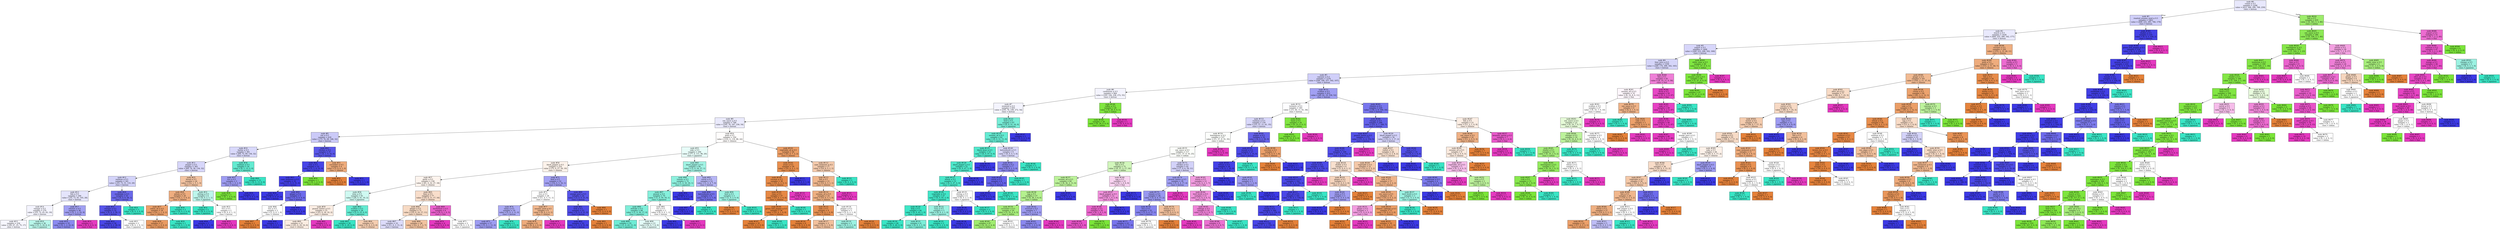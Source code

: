 digraph Tree {
node [shape=box, style="filled", color="black"] ;
0 [label=<node &#35;0<br/>cumin &le; 0.5<br/>samples = 2298<br/>value = [412, 568, 290, 769, 259]<br/>class = korean>, fillcolor="#e8e8fc"] ;
1 [label=<node &#35;1<br/>roasted_sesame_seed &le; 0.5<br/>samples = 1863<br/>value = [408, 225, 285, 766, 179]<br/>class = korean>, fillcolor="#cfcef9"] ;
0 -> 1 [labeldistance=2.5, labelangle=45, headlabel="True"] ;
2 [label=<node &#35;2<br/>starch &le; 0.5<br/>samples = 1628<br/>value = [404, 225, 280, 542, 177]<br/>class = korean>, fillcolor="#e9e9fc"] ;
1 -> 2 ;
3 [label=<node &#35;3<br/>yogurt &le; 0.5<br/>samples = 1408<br/>value = [249, 223, 268, 502, 166]<br/>class = korean>, fillcolor="#d7d6fa"] ;
2 -> 3 ;
4 [label=<node &#35;4<br/>lime_juice &le; 0.5<br/>samples = 1359<br/>value = [248, 176, 268, 502, 165]<br/>class = korean>, fillcolor="#d5d5f9"] ;
3 -> 4 ;
5 [label=<node &#35;5<br/>cayenne &le; 0.5<br/>samples = 1276<br/>value = [244, 166, 257, 502, 107]<br/>class = korean>, fillcolor="#d0cff9"] ;
4 -> 5 ;
6 [label=<node &#35;6<br/>cardamom &le; 0.5<br/>samples = 864<br/>value = [195, 104, 238, 272, 55]<br/>class = korean>, fillcolor="#f4f4fe"] ;
5 -> 6 ;
7 [label=<node &#35;7<br/>seaweed &le; 0.5<br/>samples = 835<br/>value = [195, 76, 238, 272, 54]<br/>class = korean>, fillcolor="#f4f4fe"] ;
6 -> 7 ;
8 [label=<node &#35;8<br/>soy_sauce &le; 0.5<br/>samples = 768<br/>value = [195, 76, 187, 256, 54]<br/>class = korean>, fillcolor="#eaeafc"] ;
7 -> 8 ;
9 [label=<node &#35;9<br/>nut &le; 0.5<br/>samples = 418<br/>value = [73, 76, 69, 168, 32]<br/>class = korean>, fillcolor="#cbcaf8"] ;
8 -> 9 ;
10 [label=<node &#35;10<br/>barley &le; 0.5<br/>samples = 381<br/>value = [69, 75, 69, 136, 32]<br/>class = korean>, fillcolor="#d8d8fa"] ;
9 -> 10 ;
11 [label=<node &#35;11<br/>pepper &le; 0.5<br/>samples = 365<br/>value = [69, 74, 56, 134, 32]<br/>class = korean>, fillcolor="#d7d6fa"] ;
10 -> 11 ;
12 [label=<node &#35;12<br/>soybean &le; 0.5<br/>samples = 341<br/>value = [55, 73, 51, 133, 29]<br/>class = korean>, fillcolor="#d3d3f9"] ;
11 -> 12 ;
13 [label=<node &#35;13<br/>fish &le; 0.5<br/>samples = 306<br/>value = [55, 73, 45, 105, 28]<br/>class = korean>, fillcolor="#e4e4fb"] ;
12 -> 13 ;
14 [label=<node &#35;14<br/>vinegar &le; 0.5<br/>samples = 270<br/>value = [53, 72, 43, 83, 19]<br/>class = korean>, fillcolor="#f4f4fe"] ;
13 -> 14 ;
15 [label=<node &#35;15<br/>samples = 234<br/>value = [50, 67, 25, 75, 17]<br/>class = korean>, fillcolor="#f6f6fe"] ;
14 -> 15 ;
16 [label=<node &#35;16<br/>samples = 36<br/>value = [3, 5, 18, 8, 2]<br/>class = japanese>, fillcolor="#b8f6ea"] ;
14 -> 16 ;
17 [label=<node &#35;17<br/>cilantro &le; 0.5<br/>samples = 36<br/>value = [2, 1, 2, 22, 9]<br/>class = korean>, fillcolor="#a1a0f2"] ;
13 -> 17 ;
18 [label=<node &#35;18<br/>samples = 33<br/>value = [2, 1, 2, 22, 6]<br/>class = korean>, fillcolor="#8b8af0"] ;
17 -> 18 ;
19 [label=<node &#35;19<br/>samples = 3<br/>value = [0, 0, 0, 0, 3]<br/>class = thai>, fillcolor="#e539c0"] ;
17 -> 19 ;
20 [label=<node &#35;20<br/>enokidake &le; 0.5<br/>samples = 35<br/>value = [0, 0, 6, 28, 1]<br/>class = korean>, fillcolor="#6b69eb"] ;
12 -> 20 ;
21 [label=<node &#35;21<br/>vinegar &le; 0.5<br/>samples = 32<br/>value = [0, 0, 3, 28, 1]<br/>class = korean>, fillcolor="#5754e9"] ;
20 -> 21 ;
22 [label=<node &#35;22<br/>samples = 30<br/>value = [0, 0, 2, 28, 0]<br/>class = korean>, fillcolor="#4a47e7"] ;
21 -> 22 ;
23 [label=<node &#35;23<br/>samples = 2<br/>value = [0, 0, 1, 0, 1]<br/>class = japanese>, fillcolor="#ffffff"] ;
21 -> 23 ;
24 [label=<node &#35;24<br/>samples = 3<br/>value = [0, 0, 3, 0, 0]<br/>class = japanese>, fillcolor="#39e5c5"] ;
20 -> 24 ;
25 [label=<node &#35;25<br/>bread &le; 0.5<br/>samples = 24<br/>value = [14, 1, 5, 1, 3]<br/>class = chinese>, fillcolor="#f3c3a1"] ;
11 -> 25 ;
26 [label=<node &#35;26<br/>potato &le; 0.5<br/>samples = 20<br/>value = [14, 1, 3, 0, 2]<br/>class = chinese>, fillcolor="#eead7f"] ;
25 -> 26 ;
27 [label=<node &#35;27<br/>celery_oil &le; 0.5<br/>samples = 18<br/>value = [14, 1, 1, 0, 2]<br/>class = chinese>, fillcolor="#eca06a"] ;
26 -> 27 ;
28 [label=<node &#35;28<br/>samples = 17<br/>value = [14, 1, 0, 0, 2]<br/>class = chinese>, fillcolor="#ea9a61"] ;
27 -> 28 ;
29 [label=<node &#35;29<br/>samples = 1<br/>value = [0, 0, 1, 0, 0]<br/>class = japanese>, fillcolor="#39e5c5"] ;
27 -> 29 ;
30 [label=<node &#35;30<br/>samples = 2<br/>value = [0, 0, 2, 0, 0]<br/>class = japanese>, fillcolor="#39e5c5"] ;
26 -> 30 ;
31 [label=<node &#35;31<br/>shrimp &le; 0.5<br/>samples = 4<br/>value = [0, 0, 2, 1, 1]<br/>class = japanese>, fillcolor="#bdf6ec"] ;
25 -> 31 ;
32 [label=<node &#35;32<br/>samples = 2<br/>value = [0, 0, 2, 0, 0]<br/>class = japanese>, fillcolor="#39e5c5"] ;
31 -> 32 ;
33 [label=<node &#35;33<br/>rice &le; 0.5<br/>samples = 2<br/>value = [0, 0, 0, 1, 1]<br/>class = korean>, fillcolor="#ffffff"] ;
31 -> 33 ;
34 [label=<node &#35;34<br/>samples = 1<br/>value = [0, 0, 0, 1, 0]<br/>class = korean>, fillcolor="#3c39e5"] ;
33 -> 34 ;
35 [label=<node &#35;35<br/>samples = 1<br/>value = [0, 0, 0, 0, 1]<br/>class = thai>, fillcolor="#e539c0"] ;
33 -> 35 ;
36 [label=<node &#35;36<br/>soybean &le; 0.5<br/>samples = 16<br/>value = [0, 1, 13, 2, 0]<br/>class = japanese>, fillcolor="#63ebd1"] ;
10 -> 36 ;
37 [label=<node &#35;37<br/>rice &le; 0.5<br/>samples = 3<br/>value = [0, 1, 0, 2, 0]<br/>class = korean>, fillcolor="#9e9cf2"] ;
36 -> 37 ;
38 [label=<node &#35;38<br/>samples = 1<br/>value = [0, 1, 0, 0, 0]<br/>class = indian>, fillcolor="#7be539"] ;
37 -> 38 ;
39 [label=<node &#35;39<br/>samples = 2<br/>value = [0, 0, 0, 2, 0]<br/>class = korean>, fillcolor="#3c39e5"] ;
37 -> 39 ;
40 [label=<node &#35;40<br/>samples = 13<br/>value = [0, 0, 13, 0, 0]<br/>class = japanese>, fillcolor="#39e5c5"] ;
36 -> 40 ;
41 [label=<node &#35;41<br/>chicken &le; 0.5<br/>samples = 37<br/>value = [4, 1, 0, 32, 0]<br/>class = korean>, fillcolor="#5a57e9"] ;
9 -> 41 ;
42 [label=<node &#35;42<br/>rose &le; 0.5<br/>samples = 33<br/>value = [1, 1, 0, 31, 0]<br/>class = korean>, fillcolor="#4845e7"] ;
41 -> 42 ;
43 [label=<node &#35;43<br/>cane_molasses &le; 0.5<br/>samples = 32<br/>value = [1, 0, 0, 31, 0]<br/>class = korean>, fillcolor="#423fe6"] ;
42 -> 43 ;
44 [label=<node &#35;44<br/>samples = 27<br/>value = [0, 0, 0, 27, 0]<br/>class = korean>, fillcolor="#3c39e5"] ;
43 -> 44 ;
45 [label=<node &#35;45<br/>ginger &le; 0.5<br/>samples = 5<br/>value = [1, 0, 0, 4, 0]<br/>class = korean>, fillcolor="#6d6aec"] ;
43 -> 45 ;
46 [label=<node &#35;46<br/>rice &le; 0.5<br/>samples = 2<br/>value = [1, 0, 0, 1, 0]<br/>class = chinese>, fillcolor="#ffffff"] ;
45 -> 46 ;
47 [label=<node &#35;47<br/>samples = 1<br/>value = [1, 0, 0, 0, 0]<br/>class = chinese>, fillcolor="#e58139"] ;
46 -> 47 ;
48 [label=<node &#35;48<br/>samples = 1<br/>value = [0, 0, 0, 1, 0]<br/>class = korean>, fillcolor="#3c39e5"] ;
46 -> 48 ;
49 [label=<node &#35;49<br/>samples = 3<br/>value = [0, 0, 0, 3, 0]<br/>class = korean>, fillcolor="#3c39e5"] ;
45 -> 49 ;
50 [label=<node &#35;50<br/>samples = 1<br/>value = [0, 1, 0, 0, 0]<br/>class = indian>, fillcolor="#7be539"] ;
42 -> 50 ;
51 [label=<node &#35;51<br/>cucumber &le; 0.5<br/>samples = 4<br/>value = [3, 0, 0, 1, 0]<br/>class = chinese>, fillcolor="#eeab7b"] ;
41 -> 51 ;
52 [label=<node &#35;52<br/>samples = 3<br/>value = [3, 0, 0, 0, 0]<br/>class = chinese>, fillcolor="#e58139"] ;
51 -> 52 ;
53 [label=<node &#35;53<br/>samples = 1<br/>value = [0, 0, 0, 1, 0]<br/>class = korean>, fillcolor="#3c39e5"] ;
51 -> 53 ;
54 [label=<node &#35;54<br/>pork &le; 0.5<br/>samples = 350<br/>value = [122, 0, 118, 88, 22]<br/>class = chinese>, fillcolor="#fffdfc"] ;
8 -> 54 ;
55 [label=<node &#35;55<br/>sake &le; 0.5<br/>samples = 294<br/>value = [77, 0, 111, 86, 20]<br/>class = japanese>, fillcolor="#e7fcf8"] ;
54 -> 55 ;
56 [label=<node &#35;56<br/>black_pepper &le; 0.5<br/>samples = 210<br/>value = [75, 0, 57, 59, 19]<br/>class = chinese>, fillcolor="#fcf2ea"] ;
55 -> 56 ;
57 [label=<node &#35;57<br/>garlic &le; 0.5<br/>samples = 158<br/>value = [61, 0, 52, 27, 18]<br/>class = chinese>, fillcolor="#fdf4ee"] ;
56 -> 57 ;
58 [label=<node &#35;58<br/>wine &le; 0.5<br/>samples = 81<br/>value = [28, 0, 41, 10, 2]<br/>class = japanese>, fillcolor="#cef9f1"] ;
57 -> 58 ;
59 [label=<node &#35;59<br/>peanut_butter &le; 0.5<br/>samples = 53<br/>value = [23, 0, 18, 10, 2]<br/>class = chinese>, fillcolor="#fbede3"] ;
58 -> 59 ;
60 [label=<node &#35;60<br/>samples = 51<br/>value = [23, 0, 18, 10, 0]<br/>class = chinese>, fillcolor="#fbece1"] ;
59 -> 60 ;
61 [label=<node &#35;61<br/>samples = 2<br/>value = [0, 0, 0, 0, 2]<br/>class = thai>, fillcolor="#e539c0"] ;
59 -> 61 ;
62 [label=<node &#35;62<br/>scallion &le; 0.5<br/>samples = 28<br/>value = [5, 0, 23, 0, 0]<br/>class = japanese>, fillcolor="#64ebd2"] ;
58 -> 62 ;
63 [label=<node &#35;63<br/>samples = 20<br/>value = [0, 0, 20, 0, 0]<br/>class = japanese>, fillcolor="#39e5c5"] ;
62 -> 63 ;
64 [label=<node &#35;64<br/>samples = 8<br/>value = [5, 0, 3, 0, 0]<br/>class = chinese>, fillcolor="#f5cdb0"] ;
62 -> 64 ;
65 [label=<node &#35;65<br/>lime &le; 0.5<br/>samples = 77<br/>value = [33, 0, 11, 17, 16]<br/>class = chinese>, fillcolor="#f8ddca"] ;
57 -> 65 ;
66 [label=<node &#35;66<br/>ginger &le; 0.5<br/>samples = 71<br/>value = [33, 0, 10, 17, 11]<br/>class = chinese>, fillcolor="#f7dac4"] ;
65 -> 66 ;
67 [label=<node &#35;67<br/>samples = 33<br/>value = [11, 0, 3, 15, 4]<br/>class = korean>, fillcolor="#dcdbfa"] ;
66 -> 67 ;
68 [label=<node &#35;68<br/>samples = 38<br/>value = [22, 0, 7, 2, 7]<br/>class = chinese>, fillcolor="#f2c29f"] ;
66 -> 68 ;
69 [label=<node &#35;69<br/>buckwheat &le; 0.5<br/>samples = 6<br/>value = [0, 0, 1, 0, 5]<br/>class = thai>, fillcolor="#ea61cd"] ;
65 -> 69 ;
70 [label=<node &#35;70<br/>samples = 4<br/>value = [0, 0, 0, 0, 4]<br/>class = thai>, fillcolor="#e539c0"] ;
69 -> 70 ;
71 [label=<node &#35;71<br/>samples = 2<br/>value = [0, 0, 1, 0, 1]<br/>class = japanese>, fillcolor="#ffffff"] ;
69 -> 71 ;
72 [label=<node &#35;72<br/>beef &le; 0.5<br/>samples = 52<br/>value = [14, 0, 5, 32, 1]<br/>class = korean>, fillcolor="#a3a1f3"] ;
56 -> 72 ;
73 [label=<node &#35;73<br/>rice &le; 0.5<br/>samples = 28<br/>value = [11, 0, 5, 11, 1]<br/>class = chinese>, fillcolor="#ffffff"] ;
72 -> 73 ;
74 [label=<node &#35;74<br/>onion &le; 0.5<br/>samples = 19<br/>value = [5, 0, 3, 11, 0]<br/>class = korean>, fillcolor="#abaaf4"] ;
73 -> 74 ;
75 [label=<node &#35;75<br/>samples = 17<br/>value = [5, 0, 1, 11, 0]<br/>class = korean>, fillcolor="#9d9cf2"] ;
74 -> 75 ;
76 [label=<node &#35;76<br/>samples = 2<br/>value = [0, 0, 2, 0, 0]<br/>class = japanese>, fillcolor="#39e5c5"] ;
74 -> 76 ;
77 [label=<node &#35;77<br/>sesame_seed &le; 0.5<br/>samples = 9<br/>value = [6, 0, 2, 0, 1]<br/>class = chinese>, fillcolor="#f0b78e"] ;
73 -> 77 ;
78 [label=<node &#35;78<br/>samples = 8<br/>value = [6, 0, 2, 0, 0]<br/>class = chinese>, fillcolor="#eeab7b"] ;
77 -> 78 ;
79 [label=<node &#35;79<br/>samples = 1<br/>value = [0, 0, 0, 0, 1]<br/>class = thai>, fillcolor="#e539c0"] ;
77 -> 79 ;
80 [label=<node &#35;80<br/>orange_peel &le; 0.5<br/>samples = 24<br/>value = [3, 0, 0, 21, 0]<br/>class = korean>, fillcolor="#5855e9"] ;
72 -> 80 ;
81 [label=<node &#35;81<br/>leek &le; 0.5<br/>samples = 23<br/>value = [2, 0, 0, 21, 0]<br/>class = korean>, fillcolor="#4f4ce7"] ;
80 -> 81 ;
82 [label=<node &#35;82<br/>samples = 22<br/>value = [1, 0, 0, 21, 0]<br/>class = korean>, fillcolor="#4542e6"] ;
81 -> 82 ;
83 [label=<node &#35;83<br/>samples = 1<br/>value = [1, 0, 0, 0, 0]<br/>class = chinese>, fillcolor="#e58139"] ;
81 -> 83 ;
84 [label=<node &#35;84<br/>samples = 1<br/>value = [1, 0, 0, 0, 0]<br/>class = chinese>, fillcolor="#e58139"] ;
80 -> 84 ;
85 [label=<node &#35;85<br/>black_pepper &le; 0.5<br/>samples = 84<br/>value = [2, 0, 54, 27, 1]<br/>class = japanese>, fillcolor="#a1f3e4"] ;
55 -> 85 ;
86 [label=<node &#35;86<br/>tomato &le; 0.5<br/>samples = 72<br/>value = [1, 0, 50, 20, 1]<br/>class = japanese>, fillcolor="#8df0de"] ;
85 -> 86 ;
87 [label=<node &#35;87<br/>peanut &le; 0.5<br/>samples = 70<br/>value = [1, 0, 50, 18, 1]<br/>class = japanese>, fillcolor="#85efdb"] ;
86 -> 87 ;
88 [label=<node &#35;88<br/>shiitake &le; 0.5<br/>samples = 68<br/>value = [1, 0, 50, 17, 0]<br/>class = japanese>, fillcolor="#7feed9"] ;
87 -> 88 ;
89 [label=<node &#35;89<br/>samples = 55<br/>value = [1, 0, 43, 11, 0]<br/>class = japanese>, fillcolor="#6fecd5"] ;
88 -> 89 ;
90 [label=<node &#35;90<br/>samples = 13<br/>value = [0, 0, 7, 6, 0]<br/>class = japanese>, fillcolor="#e3fbf7"] ;
88 -> 90 ;
91 [label=<node &#35;91<br/>rice &le; 0.5<br/>samples = 2<br/>value = [0, 0, 0, 1, 1]<br/>class = korean>, fillcolor="#ffffff"] ;
87 -> 91 ;
92 [label=<node &#35;92<br/>samples = 1<br/>value = [0, 0, 0, 1, 0]<br/>class = korean>, fillcolor="#3c39e5"] ;
91 -> 92 ;
93 [label=<node &#35;93<br/>samples = 1<br/>value = [0, 0, 0, 0, 1]<br/>class = thai>, fillcolor="#e539c0"] ;
91 -> 93 ;
94 [label=<node &#35;94<br/>samples = 2<br/>value = [0, 0, 0, 2, 0]<br/>class = korean>, fillcolor="#3c39e5"] ;
86 -> 94 ;
95 [label=<node &#35;95<br/>carrot &le; 0.5<br/>samples = 12<br/>value = [1, 0, 4, 7, 0]<br/>class = korean>, fillcolor="#b6b5f5"] ;
85 -> 95 ;
96 [label=<node &#35;96<br/>katsuobushi &le; 0.5<br/>samples = 9<br/>value = [0, 0, 2, 7, 0]<br/>class = korean>, fillcolor="#7472ec"] ;
95 -> 96 ;
97 [label=<node &#35;97<br/>samples = 7<br/>value = [0, 0, 0, 7, 0]<br/>class = korean>, fillcolor="#3c39e5"] ;
96 -> 97 ;
98 [label=<node &#35;98<br/>samples = 2<br/>value = [0, 0, 2, 0, 0]<br/>class = japanese>, fillcolor="#39e5c5"] ;
96 -> 98 ;
99 [label=<node &#35;99<br/>beef &le; 0.5<br/>samples = 3<br/>value = [1, 0, 2, 0, 0]<br/>class = japanese>, fillcolor="#9cf2e2"] ;
95 -> 99 ;
100 [label=<node &#35;100<br/>samples = 1<br/>value = [1, 0, 0, 0, 0]<br/>class = chinese>, fillcolor="#e58139"] ;
99 -> 100 ;
101 [label=<node &#35;101<br/>samples = 2<br/>value = [0, 0, 2, 0, 0]<br/>class = japanese>, fillcolor="#39e5c5"] ;
99 -> 101 ;
102 [label=<node &#35;102<br/>vegetable_oil &le; 0.5<br/>samples = 56<br/>value = [45, 0, 7, 2, 2]<br/>class = chinese>, fillcolor="#eb9d65"] ;
54 -> 102 ;
103 [label=<node &#35;103<br/>yeast &le; 0.5<br/>samples = 39<br/>value = [35, 0, 2, 1, 1]<br/>class = chinese>, fillcolor="#e88f4e"] ;
102 -> 103 ;
104 [label=<node &#35;104<br/>coconut &le; 0.5<br/>samples = 38<br/>value = [35, 0, 2, 0, 1]<br/>class = chinese>, fillcolor="#e78c4a"] ;
103 -> 104 ;
105 [label=<node &#35;105<br/>clam &le; 0.5<br/>samples = 37<br/>value = [35, 0, 2, 0, 0]<br/>class = chinese>, fillcolor="#e68844"] ;
104 -> 105 ;
106 [label=<node &#35;106<br/>green_bell_pepper &le; 0.5<br/>samples = 36<br/>value = [35, 0, 1, 0, 0]<br/>class = chinese>, fillcolor="#e6853f"] ;
105 -> 106 ;
107 [label=<node &#35;107<br/>samples = 35<br/>value = [35, 0, 0, 0, 0]<br/>class = chinese>, fillcolor="#e58139"] ;
106 -> 107 ;
108 [label=<node &#35;108<br/>samples = 1<br/>value = [0, 0, 1, 0, 0]<br/>class = japanese>, fillcolor="#39e5c5"] ;
106 -> 108 ;
109 [label=<node &#35;109<br/>samples = 1<br/>value = [0, 0, 1, 0, 0]<br/>class = japanese>, fillcolor="#39e5c5"] ;
105 -> 109 ;
110 [label=<node &#35;110<br/>samples = 1<br/>value = [0, 0, 0, 0, 1]<br/>class = thai>, fillcolor="#e539c0"] ;
104 -> 110 ;
111 [label=<node &#35;111<br/>samples = 1<br/>value = [0, 0, 0, 1, 0]<br/>class = korean>, fillcolor="#3c39e5"] ;
103 -> 111 ;
112 [label=<node &#35;112<br/>cane_molasses &le; 0.5<br/>samples = 17<br/>value = [10, 0, 5, 1, 1]<br/>class = chinese>, fillcolor="#f4caac"] ;
102 -> 112 ;
113 [label=<node &#35;113<br/>fish &le; 0.5<br/>samples = 15<br/>value = [10, 0, 3, 1, 1]<br/>class = chinese>, fillcolor="#f0b68c"] ;
112 -> 113 ;
114 [label=<node &#35;114<br/>sesame_oil &le; 0.5<br/>samples = 14<br/>value = [10, 0, 3, 1, 0]<br/>class = chinese>, fillcolor="#eeaf81"] ;
113 -> 114 ;
115 [label=<node &#35;115<br/>sake &le; 0.5<br/>samples = 9<br/>value = [8, 0, 1, 0, 0]<br/>class = chinese>, fillcolor="#e89152"] ;
114 -> 115 ;
116 [label=<node &#35;116<br/>samples = 6<br/>value = [6, 0, 0, 0, 0]<br/>class = chinese>, fillcolor="#e58139"] ;
115 -> 116 ;
117 [label=<node &#35;117<br/>samples = 3<br/>value = [2, 0, 1, 0, 0]<br/>class = chinese>, fillcolor="#f2c09c"] ;
115 -> 117 ;
118 [label=<node &#35;118<br/>pepper &le; 0.5<br/>samples = 5<br/>value = [2, 0, 2, 1, 0]<br/>class = chinese>, fillcolor="#ffffff"] ;
114 -> 118 ;
119 [label=<node &#35;119<br/>samples = 3<br/>value = [0, 0, 2, 1, 0]<br/>class = japanese>, fillcolor="#9cf2e2"] ;
118 -> 119 ;
120 [label=<node &#35;120<br/>samples = 2<br/>value = [2, 0, 0, 0, 0]<br/>class = chinese>, fillcolor="#e58139"] ;
118 -> 120 ;
121 [label=<node &#35;121<br/>samples = 1<br/>value = [0, 0, 0, 0, 1]<br/>class = thai>, fillcolor="#e539c0"] ;
113 -> 121 ;
122 [label=<node &#35;122<br/>samples = 2<br/>value = [0, 0, 2, 0, 0]<br/>class = japanese>, fillcolor="#39e5c5"] ;
112 -> 122 ;
123 [label=<node &#35;123<br/>beef &le; 0.5<br/>samples = 67<br/>value = [0, 0, 51, 16, 0]<br/>class = japanese>, fillcolor="#77edd7"] ;
7 -> 123 ;
124 [label=<node &#35;124<br/>sesame_oil &le; 0.5<br/>samples = 62<br/>value = [0, 0, 51, 11, 0]<br/>class = japanese>, fillcolor="#64ebd2"] ;
123 -> 124 ;
125 [label=<node &#35;125<br/>black_bean &le; 0.5<br/>samples = 53<br/>value = [0, 0, 47, 6, 0]<br/>class = japanese>, fillcolor="#52e8cc"] ;
124 -> 125 ;
126 [label=<node &#35;126<br/>black_pepper &le; 0.5<br/>samples = 52<br/>value = [0, 0, 47, 5, 0]<br/>class = japanese>, fillcolor="#4ee8cb"] ;
125 -> 126 ;
127 [label=<node &#35;127<br/>wheat &le; 0.5<br/>samples = 51<br/>value = [0, 0, 47, 4, 0]<br/>class = japanese>, fillcolor="#4ae7ca"] ;
126 -> 127 ;
128 [label=<node &#35;128<br/>vegetable &le; 0.5<br/>samples = 47<br/>value = [0, 0, 45, 2, 0]<br/>class = japanese>, fillcolor="#42e6c8"] ;
127 -> 128 ;
129 [label=<node &#35;129<br/>kelp &le; 0.5<br/>samples = 44<br/>value = [0, 0, 43, 1, 0]<br/>class = japanese>, fillcolor="#3ee6c6"] ;
128 -> 129 ;
130 [label=<node &#35;130<br/>samples = 40<br/>value = [0, 0, 40, 0, 0]<br/>class = japanese>, fillcolor="#39e5c5"] ;
129 -> 130 ;
131 [label=<node &#35;131<br/>samples = 4<br/>value = [0, 0, 3, 1, 0]<br/>class = japanese>, fillcolor="#7beed8"] ;
129 -> 131 ;
132 [label=<node &#35;132<br/>tuna &le; 0.5<br/>samples = 3<br/>value = [0, 0, 2, 1, 0]<br/>class = japanese>, fillcolor="#9cf2e2"] ;
128 -> 132 ;
133 [label=<node &#35;133<br/>samples = 2<br/>value = [0, 0, 2, 0, 0]<br/>class = japanese>, fillcolor="#39e5c5"] ;
132 -> 133 ;
134 [label=<node &#35;134<br/>samples = 1<br/>value = [0, 0, 0, 1, 0]<br/>class = korean>, fillcolor="#3c39e5"] ;
132 -> 134 ;
135 [label=<node &#35;135<br/>shrimp &le; 0.5<br/>samples = 4<br/>value = [0, 0, 2, 2, 0]<br/>class = japanese>, fillcolor="#ffffff"] ;
127 -> 135 ;
136 [label=<node &#35;136<br/>samples = 2<br/>value = [0, 0, 0, 2, 0]<br/>class = korean>, fillcolor="#3c39e5"] ;
135 -> 136 ;
137 [label=<node &#35;137<br/>samples = 2<br/>value = [0, 0, 2, 0, 0]<br/>class = japanese>, fillcolor="#39e5c5"] ;
135 -> 137 ;
138 [label=<node &#35;138<br/>samples = 1<br/>value = [0, 0, 0, 1, 0]<br/>class = korean>, fillcolor="#3c39e5"] ;
126 -> 138 ;
139 [label=<node &#35;139<br/>samples = 1<br/>value = [0, 0, 0, 1, 0]<br/>class = korean>, fillcolor="#3c39e5"] ;
125 -> 139 ;
140 [label=<node &#35;140<br/>katsuobushi &le; 0.5<br/>samples = 9<br/>value = [0, 0, 4, 5, 0]<br/>class = korean>, fillcolor="#d8d7fa"] ;
124 -> 140 ;
141 [label=<node &#35;141<br/>chicken &le; 0.5<br/>samples = 7<br/>value = [0, 0, 2, 5, 0]<br/>class = korean>, fillcolor="#8a88ef"] ;
140 -> 141 ;
142 [label=<node &#35;142<br/>carrot &le; 0.5<br/>samples = 6<br/>value = [0, 0, 1, 5, 0]<br/>class = korean>, fillcolor="#6361ea"] ;
141 -> 142 ;
143 [label=<node &#35;143<br/>samples = 5<br/>value = [0, 0, 0, 5, 0]<br/>class = korean>, fillcolor="#3c39e5"] ;
142 -> 143 ;
144 [label=<node &#35;144<br/>samples = 1<br/>value = [0, 0, 1, 0, 0]<br/>class = japanese>, fillcolor="#39e5c5"] ;
142 -> 144 ;
145 [label=<node &#35;145<br/>samples = 1<br/>value = [0, 0, 1, 0, 0]<br/>class = japanese>, fillcolor="#39e5c5"] ;
141 -> 145 ;
146 [label=<node &#35;146<br/>samples = 2<br/>value = [0, 0, 2, 0, 0]<br/>class = japanese>, fillcolor="#39e5c5"] ;
140 -> 146 ;
147 [label=<node &#35;147<br/>samples = 5<br/>value = [0, 0, 0, 5, 0]<br/>class = korean>, fillcolor="#3c39e5"] ;
123 -> 147 ;
148 [label=<node &#35;148<br/>coffee &le; 0.5<br/>samples = 29<br/>value = [0, 28, 0, 0, 1]<br/>class = indian>, fillcolor="#80e640"] ;
6 -> 148 ;
149 [label=<node &#35;149<br/>samples = 28<br/>value = [0, 28, 0, 0, 0]<br/>class = indian>, fillcolor="#7be539"] ;
148 -> 149 ;
150 [label=<node &#35;150<br/>samples = 1<br/>value = [0, 0, 0, 0, 1]<br/>class = thai>, fillcolor="#e539c0"] ;
148 -> 150 ;
151 [label=<node &#35;151<br/>scallion &le; 0.5<br/>samples = 412<br/>value = [49, 62, 19, 230, 52]<br/>class = korean>, fillcolor="#a1a0f3"] ;
5 -> 151 ;
152 [label=<node &#35;152<br/>turmeric &le; 0.5<br/>samples = 183<br/>value = [15, 60, 11, 61, 36]<br/>class = korean>, fillcolor="#fdfdff"] ;
151 -> 152 ;
153 [label=<node &#35;153<br/>soybean &le; 0.5<br/>samples = 159<br/>value = [15, 37, 11, 61, 35]<br/>class = korean>, fillcolor="#d9d8fa"] ;
152 -> 153 ;
154 [label=<node &#35;154<br/>lemongrass &le; 0.5<br/>samples = 127<br/>value = [11, 37, 9, 35, 35]<br/>class = indian>, fillcolor="#fcfefb"] ;
153 -> 154 ;
155 [label=<node &#35;155<br/>soy_sauce &le; 0.5<br/>samples = 117<br/>value = [11, 37, 9, 35, 25]<br/>class = indian>, fillcolor="#fcfefa"] ;
154 -> 155 ;
156 [label=<node &#35;156<br/>fish &le; 0.5<br/>samples = 75<br/>value = [4, 37, 3, 17, 14]<br/>class = indian>, fillcolor="#d1f6bb"] ;
155 -> 156 ;
157 [label=<node &#35;157<br/>sesame_oil &le; 0.5<br/>samples = 60<br/>value = [4, 36, 3, 11, 6]<br/>class = indian>, fillcolor="#bcf29a"] ;
156 -> 157 ;
158 [label=<node &#35;158<br/>egg &le; 0.5<br/>samples = 57<br/>value = [4, 36, 3, 8, 6]<br/>class = indian>, fillcolor="#b4f08e"] ;
157 -> 158 ;
159 [label=<node &#35;159<br/>cucumber &le; 0.5<br/>samples = 50<br/>value = [3, 35, 3, 4, 5]<br/>class = indian>, fillcolor="#a7ee7b"] ;
158 -> 159 ;
160 [label=<node &#35;160<br/>samples = 47<br/>value = [2, 35, 2, 4, 4]<br/>class = indian>, fillcolor="#a0ec70"] ;
159 -> 160 ;
161 [label=<node &#35;161<br/>samples = 3<br/>value = [1, 0, 1, 0, 1]<br/>class = chinese>, fillcolor="#ffffff"] ;
159 -> 161 ;
162 [label=<node &#35;162<br/>mustard &le; 0.5<br/>samples = 7<br/>value = [1, 1, 0, 4, 1]<br/>class = korean>, fillcolor="#9e9cf2"] ;
158 -> 162 ;
163 [label=<node &#35;163<br/>samples = 6<br/>value = [1, 1, 0, 4, 0]<br/>class = korean>, fillcolor="#8a88ef"] ;
162 -> 163 ;
164 [label=<node &#35;164<br/>samples = 1<br/>value = [0, 0, 0, 0, 1]<br/>class = thai>, fillcolor="#e539c0"] ;
162 -> 164 ;
165 [label=<node &#35;165<br/>samples = 3<br/>value = [0, 0, 0, 3, 0]<br/>class = korean>, fillcolor="#3c39e5"] ;
157 -> 165 ;
166 [label=<node &#35;166<br/>egg &le; 0.5<br/>samples = 15<br/>value = [0, 1, 0, 6, 8]<br/>class = thai>, fillcolor="#f9d3f1"] ;
156 -> 166 ;
167 [label=<node &#35;167<br/>black_pepper &le; 0.5<br/>samples = 12<br/>value = [0, 1, 0, 3, 8]<br/>class = thai>, fillcolor="#f191dc"] ;
166 -> 167 ;
168 [label=<node &#35;168<br/>mango &le; 0.5<br/>samples = 10<br/>value = [0, 1, 0, 1, 8]<br/>class = thai>, fillcolor="#eb65ce"] ;
167 -> 168 ;
169 [label=<node &#35;169<br/>samples = 9<br/>value = [0, 0, 0, 1, 8]<br/>class = thai>, fillcolor="#e852c8"] ;
168 -> 169 ;
170 [label=<node &#35;170<br/>samples = 1<br/>value = [0, 1, 0, 0, 0]<br/>class = indian>, fillcolor="#7be539"] ;
168 -> 170 ;
171 [label=<node &#35;171<br/>samples = 2<br/>value = [0, 0, 0, 2, 0]<br/>class = korean>, fillcolor="#3c39e5"] ;
167 -> 171 ;
172 [label=<node &#35;172<br/>samples = 3<br/>value = [0, 0, 0, 3, 0]<br/>class = korean>, fillcolor="#3c39e5"] ;
166 -> 172 ;
173 [label=<node &#35;173<br/>chicken &le; 0.5<br/>samples = 42<br/>value = [7, 0, 6, 18, 11]<br/>class = korean>, fillcolor="#d3d2f9"] ;
155 -> 173 ;
174 [label=<node &#35;174<br/>peanut_butter &le; 0.5<br/>samples = 30<br/>value = [5, 0, 4, 17, 4]<br/>class = korean>, fillcolor="#a1a0f3"] ;
173 -> 174 ;
175 [label=<node &#35;175<br/>tomato &le; 0.5<br/>samples = 28<br/>value = [5, 0, 4, 17, 2]<br/>class = korean>, fillcolor="#9998f1"] ;
174 -> 175 ;
176 [label=<node &#35;176<br/>rice &le; 0.5<br/>samples = 25<br/>value = [3, 0, 4, 17, 1]<br/>class = korean>, fillcolor="#8684ef"] ;
175 -> 176 ;
177 [label=<node &#35;177<br/>samples = 23<br/>value = [3, 0, 3, 17, 0]<br/>class = korean>, fillcolor="#7774ed"] ;
176 -> 177 ;
178 [label=<node &#35;178<br/>samples = 2<br/>value = [0, 0, 1, 0, 1]<br/>class = japanese>, fillcolor="#ffffff"] ;
176 -> 178 ;
179 [label=<node &#35;179<br/>lemon &le; 0.5<br/>samples = 3<br/>value = [2, 0, 0, 0, 1]<br/>class = chinese>, fillcolor="#f2c09c"] ;
175 -> 179 ;
180 [label=<node &#35;180<br/>samples = 2<br/>value = [2, 0, 0, 0, 0]<br/>class = chinese>, fillcolor="#e58139"] ;
179 -> 180 ;
181 [label=<node &#35;181<br/>samples = 1<br/>value = [0, 0, 0, 0, 1]<br/>class = thai>, fillcolor="#e539c0"] ;
179 -> 181 ;
182 [label=<node &#35;182<br/>samples = 2<br/>value = [0, 0, 0, 0, 2]<br/>class = thai>, fillcolor="#e539c0"] ;
174 -> 182 ;
183 [label=<node &#35;183<br/>lemon &le; 0.5<br/>samples = 12<br/>value = [2, 0, 2, 1, 7]<br/>class = thai>, fillcolor="#f29ce0"] ;
173 -> 183 ;
184 [label=<node &#35;184<br/>beef_broth &le; 0.5<br/>samples = 11<br/>value = [2, 0, 2, 0, 7]<br/>class = thai>, fillcolor="#f191dc"] ;
183 -> 184 ;
185 [label=<node &#35;185<br/>cabbage &le; 0.5<br/>samples = 10<br/>value = [2, 0, 1, 0, 7]<br/>class = thai>, fillcolor="#ef83d8"] ;
184 -> 185 ;
186 [label=<node &#35;186<br/>samples = 9<br/>value = [2, 0, 0, 0, 7]<br/>class = thai>, fillcolor="#ec72d2"] ;
185 -> 186 ;
187 [label=<node &#35;187<br/>samples = 1<br/>value = [0, 0, 1, 0, 0]<br/>class = japanese>, fillcolor="#39e5c5"] ;
185 -> 187 ;
188 [label=<node &#35;188<br/>samples = 1<br/>value = [0, 0, 1, 0, 0]<br/>class = japanese>, fillcolor="#39e5c5"] ;
184 -> 188 ;
189 [label=<node &#35;189<br/>samples = 1<br/>value = [0, 0, 0, 1, 0]<br/>class = korean>, fillcolor="#3c39e5"] ;
183 -> 189 ;
190 [label=<node &#35;190<br/>samples = 10<br/>value = [0, 0, 0, 0, 10]<br/>class = thai>, fillcolor="#e539c0"] ;
154 -> 190 ;
191 [label=<node &#35;191<br/>pepper &le; 0.5<br/>samples = 32<br/>value = [4, 0, 2, 26, 0]<br/>class = korean>, fillcolor="#6663eb"] ;
153 -> 191 ;
192 [label=<node &#35;192<br/>wasabi &le; 0.5<br/>samples = 27<br/>value = [0, 0, 2, 25, 0]<br/>class = korean>, fillcolor="#4c49e7"] ;
191 -> 192 ;
193 [label=<node &#35;193<br/>lettuce &le; 0.5<br/>samples = 26<br/>value = [0, 0, 1, 25, 0]<br/>class = korean>, fillcolor="#4441e6"] ;
192 -> 193 ;
194 [label=<node &#35;194<br/>samples = 23<br/>value = [0, 0, 0, 23, 0]<br/>class = korean>, fillcolor="#3c39e5"] ;
193 -> 194 ;
195 [label=<node &#35;195<br/>wheat &le; 0.5<br/>samples = 3<br/>value = [0, 0, 1, 2, 0]<br/>class = korean>, fillcolor="#9e9cf2"] ;
193 -> 195 ;
196 [label=<node &#35;196<br/>samples = 1<br/>value = [0, 0, 1, 0, 0]<br/>class = japanese>, fillcolor="#39e5c5"] ;
195 -> 196 ;
197 [label=<node &#35;197<br/>samples = 2<br/>value = [0, 0, 0, 2, 0]<br/>class = korean>, fillcolor="#3c39e5"] ;
195 -> 197 ;
198 [label=<node &#35;198<br/>samples = 1<br/>value = [0, 0, 1, 0, 0]<br/>class = japanese>, fillcolor="#39e5c5"] ;
192 -> 198 ;
199 [label=<node &#35;199<br/>zucchini &le; 0.5<br/>samples = 5<br/>value = [4, 0, 0, 1, 0]<br/>class = chinese>, fillcolor="#eca06a"] ;
191 -> 199 ;
200 [label=<node &#35;200<br/>samples = 4<br/>value = [4, 0, 0, 0, 0]<br/>class = chinese>, fillcolor="#e58139"] ;
199 -> 200 ;
201 [label=<node &#35;201<br/>samples = 1<br/>value = [0, 0, 0, 1, 0]<br/>class = korean>, fillcolor="#3c39e5"] ;
199 -> 201 ;
202 [label=<node &#35;202<br/>basil &le; 0.5<br/>samples = 24<br/>value = [0, 23, 0, 0, 1]<br/>class = indian>, fillcolor="#81e642"] ;
152 -> 202 ;
203 [label=<node &#35;203<br/>samples = 23<br/>value = [0, 23, 0, 0, 0]<br/>class = indian>, fillcolor="#7be539"] ;
202 -> 203 ;
204 [label=<node &#35;204<br/>samples = 1<br/>value = [0, 0, 0, 0, 1]<br/>class = thai>, fillcolor="#e539c0"] ;
202 -> 204 ;
205 [label=<node &#35;205<br/>cilantro &le; 0.5<br/>samples = 229<br/>value = [34, 2, 8, 169, 16]<br/>class = korean>, fillcolor="#7876ed"] ;
151 -> 205 ;
206 [label=<node &#35;206<br/>vinegar &le; 0.5<br/>samples = 206<br/>value = [23, 0, 7, 169, 7]<br/>class = korean>, fillcolor="#6361ea"] ;
205 -> 206 ;
207 [label=<node &#35;207<br/>peanut_butter &le; 0.5<br/>samples = 172<br/>value = [11, 0, 4, 152, 5]<br/>class = korean>, fillcolor="#5452e8"] ;
206 -> 207 ;
208 [label=<node &#35;208<br/>bean &le; 0.5<br/>samples = 169<br/>value = [11, 0, 4, 152, 2]<br/>class = korean>, fillcolor="#514ee8"] ;
207 -> 208 ;
209 [label=<node &#35;209<br/>tomato &le; 0.5<br/>samples = 163<br/>value = [8, 0, 4, 150, 1]<br/>class = korean>, fillcolor="#4c4ae7"] ;
208 -> 209 ;
210 [label=<node &#35;210<br/>katsuobushi &le; 0.5<br/>samples = 162<br/>value = [8, 0, 4, 150, 0]<br/>class = korean>, fillcolor="#4b48e7"] ;
209 -> 210 ;
211 [label=<node &#35;211<br/>olive_oil &le; 0.5<br/>samples = 161<br/>value = [8, 0, 3, 150, 0]<br/>class = korean>, fillcolor="#4a47e7"] ;
210 -> 211 ;
212 [label=<node &#35;212<br/>turnip &le; 0.5<br/>samples = 160<br/>value = [8, 0, 2, 150, 0]<br/>class = korean>, fillcolor="#4946e7"] ;
211 -> 212 ;
213 [label=<node &#35;213<br/>samples = 159<br/>value = [7, 0, 2, 150, 0]<br/>class = korean>, fillcolor="#4845e7"] ;
212 -> 213 ;
214 [label=<node &#35;214<br/>samples = 1<br/>value = [1, 0, 0, 0, 0]<br/>class = chinese>, fillcolor="#e58139"] ;
212 -> 214 ;
215 [label=<node &#35;215<br/>samples = 1<br/>value = [0, 0, 1, 0, 0]<br/>class = japanese>, fillcolor="#39e5c5"] ;
211 -> 215 ;
216 [label=<node &#35;216<br/>samples = 1<br/>value = [0, 0, 1, 0, 0]<br/>class = japanese>, fillcolor="#39e5c5"] ;
210 -> 216 ;
217 [label=<node &#35;217<br/>samples = 1<br/>value = [0, 0, 0, 0, 1]<br/>class = thai>, fillcolor="#e539c0"] ;
209 -> 217 ;
218 [label=<node &#35;218<br/>shallot &le; 0.5<br/>samples = 6<br/>value = [3, 0, 0, 2, 1]<br/>class = chinese>, fillcolor="#f8e0ce"] ;
208 -> 218 ;
219 [label=<node &#35;219<br/>ginger &le; 0.5<br/>samples = 5<br/>value = [3, 0, 0, 2, 0]<br/>class = chinese>, fillcolor="#f6d5bd"] ;
218 -> 219 ;
220 [label=<node &#35;220<br/>onion &le; 0.5<br/>samples = 3<br/>value = [1, 0, 0, 2, 0]<br/>class = korean>, fillcolor="#9e9cf2"] ;
219 -> 220 ;
221 [label=<node &#35;221<br/>samples = 2<br/>value = [0, 0, 0, 2, 0]<br/>class = korean>, fillcolor="#3c39e5"] ;
220 -> 221 ;
222 [label=<node &#35;222<br/>samples = 1<br/>value = [1, 0, 0, 0, 0]<br/>class = chinese>, fillcolor="#e58139"] ;
220 -> 222 ;
223 [label=<node &#35;223<br/>samples = 2<br/>value = [2, 0, 0, 0, 0]<br/>class = chinese>, fillcolor="#e58139"] ;
219 -> 223 ;
224 [label=<node &#35;224<br/>samples = 1<br/>value = [0, 0, 0, 0, 1]<br/>class = thai>, fillcolor="#e539c0"] ;
218 -> 224 ;
225 [label=<node &#35;225<br/>samples = 3<br/>value = [0, 0, 0, 0, 3]<br/>class = thai>, fillcolor="#e539c0"] ;
207 -> 225 ;
226 [label=<node &#35;226<br/>black_pepper &le; 0.5<br/>samples = 34<br/>value = [12, 0, 3, 17, 2]<br/>class = korean>, fillcolor="#d3d2f9"] ;
206 -> 226 ;
227 [label=<node &#35;227<br/>radish &le; 0.5<br/>samples = 24<br/>value = [12, 0, 2, 8, 2]<br/>class = chinese>, fillcolor="#f8e0ce"] ;
226 -> 227 ;
228 [label=<node &#35;228<br/>vegetable &le; 0.5<br/>samples = 21<br/>value = [12, 0, 2, 5, 2]<br/>class = chinese>, fillcolor="#f4c8a8"] ;
227 -> 228 ;
229 [label=<node &#35;229<br/>sake &le; 0.5<br/>samples = 17<br/>value = [11, 0, 2, 2, 2]<br/>class = chinese>, fillcolor="#efb388"] ;
228 -> 229 ;
230 [label=<node &#35;230<br/>soy_sauce &le; 0.5<br/>samples = 14<br/>value = [10, 0, 0, 2, 2]<br/>class = chinese>, fillcolor="#eeab7b"] ;
229 -> 230 ;
231 [label=<node &#35;231<br/>ginger &le; 0.5<br/>samples = 3<br/>value = [1, 0, 0, 0, 2]<br/>class = thai>, fillcolor="#f29ce0"] ;
230 -> 231 ;
232 [label=<node &#35;232<br/>samples = 1<br/>value = [1, 0, 0, 0, 0]<br/>class = chinese>, fillcolor="#e58139"] ;
231 -> 232 ;
233 [label=<node &#35;233<br/>samples = 2<br/>value = [0, 0, 0, 0, 2]<br/>class = thai>, fillcolor="#e539c0"] ;
231 -> 233 ;
234 [label=<node &#35;234<br/>chinese_cabbage &le; 0.5<br/>samples = 11<br/>value = [9, 0, 0, 2, 0]<br/>class = chinese>, fillcolor="#eb9d65"] ;
230 -> 234 ;
235 [label=<node &#35;235<br/>samples = 10<br/>value = [9, 0, 0, 1, 0]<br/>class = chinese>, fillcolor="#e88f4f"] ;
234 -> 235 ;
236 [label=<node &#35;236<br/>samples = 1<br/>value = [0, 0, 0, 1, 0]<br/>class = korean>, fillcolor="#3c39e5"] ;
234 -> 236 ;
237 [label=<node &#35;237<br/>beef_broth &le; 0.5<br/>samples = 3<br/>value = [1, 0, 2, 0, 0]<br/>class = japanese>, fillcolor="#9cf2e2"] ;
229 -> 237 ;
238 [label=<node &#35;238<br/>samples = 2<br/>value = [0, 0, 2, 0, 0]<br/>class = japanese>, fillcolor="#39e5c5"] ;
237 -> 238 ;
239 [label=<node &#35;239<br/>samples = 1<br/>value = [1, 0, 0, 0, 0]<br/>class = chinese>, fillcolor="#e58139"] ;
237 -> 239 ;
240 [label=<node &#35;240<br/>mushroom &le; 0.5<br/>samples = 4<br/>value = [1, 0, 0, 3, 0]<br/>class = korean>, fillcolor="#7d7bee"] ;
228 -> 240 ;
241 [label=<node &#35;241<br/>samples = 3<br/>value = [0, 0, 0, 3, 0]<br/>class = korean>, fillcolor="#3c39e5"] ;
240 -> 241 ;
242 [label=<node &#35;242<br/>samples = 1<br/>value = [1, 0, 0, 0, 0]<br/>class = chinese>, fillcolor="#e58139"] ;
240 -> 242 ;
243 [label=<node &#35;243<br/>samples = 3<br/>value = [0, 0, 0, 3, 0]<br/>class = korean>, fillcolor="#3c39e5"] ;
227 -> 243 ;
244 [label=<node &#35;244<br/>mint &le; 0.5<br/>samples = 10<br/>value = [0, 0, 1, 9, 0]<br/>class = korean>, fillcolor="#524fe8"] ;
226 -> 244 ;
245 [label=<node &#35;245<br/>samples = 9<br/>value = [0, 0, 0, 9, 0]<br/>class = korean>, fillcolor="#3c39e5"] ;
244 -> 245 ;
246 [label=<node &#35;246<br/>samples = 1<br/>value = [0, 0, 1, 0, 0]<br/>class = japanese>, fillcolor="#39e5c5"] ;
244 -> 246 ;
247 [label=<node &#35;247<br/>fish &le; 0.5<br/>samples = 23<br/>value = [11, 2, 1, 0, 9]<br/>class = chinese>, fillcolor="#fbede3"] ;
205 -> 247 ;
248 [label=<node &#35;248<br/>soy_sauce &le; 0.5<br/>samples = 16<br/>value = [11, 2, 0, 0, 3]<br/>class = chinese>, fillcolor="#efb185"] ;
247 -> 248 ;
249 [label=<node &#35;249<br/>sesame_oil &le; 0.5<br/>samples = 9<br/>value = [4, 2, 0, 0, 3]<br/>class = chinese>, fillcolor="#fbeade"] ;
248 -> 249 ;
250 [label=<node &#35;250<br/>vegetable_oil &le; 0.5<br/>samples = 5<br/>value = [0, 2, 0, 0, 3]<br/>class = thai>, fillcolor="#f6bdea"] ;
249 -> 250 ;
251 [label=<node &#35;251<br/>samples = 2<br/>value = [0, 0, 0, 0, 2]<br/>class = thai>, fillcolor="#e539c0"] ;
250 -> 251 ;
252 [label=<node &#35;252<br/>wine &le; 0.5<br/>samples = 3<br/>value = [0, 2, 0, 0, 1]<br/>class = indian>, fillcolor="#bdf29c"] ;
250 -> 252 ;
253 [label=<node &#35;253<br/>samples = 2<br/>value = [0, 2, 0, 0, 0]<br/>class = indian>, fillcolor="#7be539"] ;
252 -> 253 ;
254 [label=<node &#35;254<br/>samples = 1<br/>value = [0, 0, 0, 0, 1]<br/>class = thai>, fillcolor="#e539c0"] ;
252 -> 254 ;
255 [label=<node &#35;255<br/>samples = 4<br/>value = [4, 0, 0, 0, 0]<br/>class = chinese>, fillcolor="#e58139"] ;
249 -> 255 ;
256 [label=<node &#35;256<br/>samples = 7<br/>value = [7, 0, 0, 0, 0]<br/>class = chinese>, fillcolor="#e58139"] ;
248 -> 256 ;
257 [label=<node &#35;257<br/>brussels_sprout &le; 0.5<br/>samples = 7<br/>value = [0, 0, 1, 0, 6]<br/>class = thai>, fillcolor="#e95acb"] ;
247 -> 257 ;
258 [label=<node &#35;258<br/>samples = 6<br/>value = [0, 0, 0, 0, 6]<br/>class = thai>, fillcolor="#e539c0"] ;
257 -> 258 ;
259 [label=<node &#35;259<br/>samples = 1<br/>value = [0, 0, 1, 0, 0]<br/>class = japanese>, fillcolor="#39e5c5"] ;
257 -> 259 ;
260 [label=<node &#35;260<br/>fish &le; 0.5<br/>samples = 83<br/>value = [4, 10, 11, 0, 58]<br/>class = thai>, fillcolor="#ee7ed6"] ;
4 -> 260 ;
261 [label=<node &#35;261<br/>sesame_oil &le; 0.5<br/>samples = 33<br/>value = [4, 10, 8, 0, 11]<br/>class = thai>, fillcolor="#fef6fc"] ;
260 -> 261 ;
262 [label=<node &#35;262<br/>scallion &le; 0.5<br/>samples = 27<br/>value = [0, 10, 7, 0, 10]<br/>class = indian>, fillcolor="#ffffff"] ;
261 -> 262 ;
263 [label=<node &#35;263<br/>soy_sauce &le; 0.5<br/>samples = 22<br/>value = [0, 10, 7, 0, 5]<br/>class = indian>, fillcolor="#e5fad7"] ;
262 -> 263 ;
264 [label=<node &#35;264<br/>vinegar &le; 0.5<br/>samples = 16<br/>value = [0, 10, 4, 0, 2]<br/>class = indian>, fillcolor="#bdf29c"] ;
263 -> 264 ;
265 [label=<node &#35;265<br/>shallot &le; 0.5<br/>samples = 14<br/>value = [0, 10, 2, 0, 2]<br/>class = indian>, fillcolor="#a7ee7b"] ;
264 -> 265 ;
266 [label=<node &#35;266<br/>lemongrass &le; 0.5<br/>samples = 12<br/>value = [0, 10, 1, 0, 1]<br/>class = indian>, fillcolor="#93ea5d"] ;
265 -> 266 ;
267 [label=<node &#35;267<br/>crab &le; 0.5<br/>samples = 11<br/>value = [0, 10, 1, 0, 0]<br/>class = indian>, fillcolor="#88e84d"] ;
266 -> 267 ;
268 [label=<node &#35;268<br/>samples = 10<br/>value = [0, 10, 0, 0, 0]<br/>class = indian>, fillcolor="#7be539"] ;
267 -> 268 ;
269 [label=<node &#35;269<br/>samples = 1<br/>value = [0, 0, 1, 0, 0]<br/>class = japanese>, fillcolor="#39e5c5"] ;
267 -> 269 ;
270 [label=<node &#35;270<br/>samples = 1<br/>value = [0, 0, 0, 0, 1]<br/>class = thai>, fillcolor="#e539c0"] ;
266 -> 270 ;
271 [label=<node &#35;271<br/>wheat &le; 0.5<br/>samples = 2<br/>value = [0, 0, 1, 0, 1]<br/>class = japanese>, fillcolor="#ffffff"] ;
265 -> 271 ;
272 [label=<node &#35;272<br/>samples = 1<br/>value = [0, 0, 1, 0, 0]<br/>class = japanese>, fillcolor="#39e5c5"] ;
271 -> 272 ;
273 [label=<node &#35;273<br/>samples = 1<br/>value = [0, 0, 0, 0, 1]<br/>class = thai>, fillcolor="#e539c0"] ;
271 -> 273 ;
274 [label=<node &#35;274<br/>samples = 2<br/>value = [0, 0, 2, 0, 0]<br/>class = japanese>, fillcolor="#39e5c5"] ;
264 -> 274 ;
275 [label=<node &#35;275<br/>cucumber &le; 0.5<br/>samples = 6<br/>value = [0, 0, 3, 0, 3]<br/>class = japanese>, fillcolor="#ffffff"] ;
263 -> 275 ;
276 [label=<node &#35;276<br/>samples = 3<br/>value = [0, 0, 3, 0, 0]<br/>class = japanese>, fillcolor="#39e5c5"] ;
275 -> 276 ;
277 [label=<node &#35;277<br/>samples = 3<br/>value = [0, 0, 0, 0, 3]<br/>class = thai>, fillcolor="#e539c0"] ;
275 -> 277 ;
278 [label=<node &#35;278<br/>samples = 5<br/>value = [0, 0, 0, 0, 5]<br/>class = thai>, fillcolor="#e539c0"] ;
262 -> 278 ;
279 [label=<node &#35;279<br/>soy_sauce &le; 0.5<br/>samples = 6<br/>value = [4, 0, 1, 0, 1]<br/>class = chinese>, fillcolor="#efb388"] ;
261 -> 279 ;
280 [label=<node &#35;280<br/>samples = 1<br/>value = [0, 0, 1, 0, 0]<br/>class = japanese>, fillcolor="#39e5c5"] ;
279 -> 280 ;
281 [label=<node &#35;281<br/>sake &le; 0.5<br/>samples = 5<br/>value = [4, 0, 0, 0, 1]<br/>class = chinese>, fillcolor="#eca06a"] ;
279 -> 281 ;
282 [label=<node &#35;282<br/>samples = 4<br/>value = [4, 0, 0, 0, 0]<br/>class = chinese>, fillcolor="#e58139"] ;
281 -> 282 ;
283 [label=<node &#35;283<br/>samples = 1<br/>value = [0, 0, 0, 0, 1]<br/>class = thai>, fillcolor="#e539c0"] ;
281 -> 283 ;
284 [label=<node &#35;284<br/>litchi &le; 0.5<br/>samples = 50<br/>value = [0, 0, 3, 0, 47]<br/>class = thai>, fillcolor="#e746c4"] ;
260 -> 284 ;
285 [label=<node &#35;285<br/>sake &le; 0.5<br/>samples = 49<br/>value = [0, 0, 2, 0, 47]<br/>class = thai>, fillcolor="#e641c3"] ;
284 -> 285 ;
286 [label=<node &#35;286<br/>salmon &le; 0.5<br/>samples = 48<br/>value = [0, 0, 1, 0, 47]<br/>class = thai>, fillcolor="#e63dc1"] ;
285 -> 286 ;
287 [label=<node &#35;287<br/>samples = 46<br/>value = [0, 0, 0, 0, 46]<br/>class = thai>, fillcolor="#e539c0"] ;
286 -> 287 ;
288 [label=<node &#35;288<br/>orange_juice &le; 0.5<br/>samples = 2<br/>value = [0, 0, 1, 0, 1]<br/>class = japanese>, fillcolor="#ffffff"] ;
286 -> 288 ;
289 [label=<node &#35;289<br/>samples = 1<br/>value = [0, 0, 0, 0, 1]<br/>class = thai>, fillcolor="#e539c0"] ;
288 -> 289 ;
290 [label=<node &#35;290<br/>samples = 1<br/>value = [0, 0, 1, 0, 0]<br/>class = japanese>, fillcolor="#39e5c5"] ;
288 -> 290 ;
291 [label=<node &#35;291<br/>samples = 1<br/>value = [0, 0, 1, 0, 0]<br/>class = japanese>, fillcolor="#39e5c5"] ;
285 -> 291 ;
292 [label=<node &#35;292<br/>samples = 1<br/>value = [0, 0, 1, 0, 0]<br/>class = japanese>, fillcolor="#39e5c5"] ;
284 -> 292 ;
293 [label=<node &#35;293<br/>white_wine &le; 0.5<br/>samples = 49<br/>value = [1, 47, 0, 0, 1]<br/>class = indian>, fillcolor="#80e641"] ;
3 -> 293 ;
294 [label=<node &#35;294<br/>sesame_seed &le; 0.5<br/>samples = 48<br/>value = [1, 47, 0, 0, 0]<br/>class = indian>, fillcolor="#7ee63d"] ;
293 -> 294 ;
295 [label=<node &#35;295<br/>samples = 47<br/>value = [0, 47, 0, 0, 0]<br/>class = indian>, fillcolor="#7be539"] ;
294 -> 295 ;
296 [label=<node &#35;296<br/>samples = 1<br/>value = [1, 0, 0, 0, 0]<br/>class = chinese>, fillcolor="#e58139"] ;
294 -> 296 ;
297 [label=<node &#35;297<br/>samples = 1<br/>value = [0, 0, 0, 0, 1]<br/>class = thai>, fillcolor="#e539c0"] ;
293 -> 297 ;
298 [label=<node &#35;298<br/>coconut &le; 0.5<br/>samples = 220<br/>value = [155, 2, 12, 40, 11]<br/>class = chinese>, fillcolor="#eeae80"] ;
2 -> 298 ;
299 [label=<node &#35;299<br/>pork &le; 0.5<br/>samples = 215<br/>value = [155, 2, 11, 40, 7]<br/>class = chinese>, fillcolor="#eeac7d"] ;
298 -> 299 ;
300 [label=<node &#35;300<br/>ginger &le; 0.5<br/>samples = 161<br/>value = [105, 2, 11, 37, 6]<br/>class = chinese>, fillcolor="#f1ba92"] ;
299 -> 300 ;
301 [label=<node &#35;301<br/>olive_oil &le; 0.5<br/>samples = 77<br/>value = [40, 0, 7, 25, 5]<br/>class = chinese>, fillcolor="#f8dbc6"] ;
300 -> 301 ;
302 [label=<node &#35;302<br/>carrot &le; 0.5<br/>samples = 75<br/>value = [40, 0, 7, 25, 3]<br/>class = chinese>, fillcolor="#f7d9c4"] ;
301 -> 302 ;
303 [label=<node &#35;303<br/>oyster &le; 0.5<br/>samples = 63<br/>value = [36, 0, 7, 17, 3]<br/>class = chinese>, fillcolor="#f4cbad"] ;
302 -> 303 ;
304 [label=<node &#35;304<br/>shrimp &le; 0.5<br/>samples = 55<br/>value = [28, 0, 7, 17, 3]<br/>class = chinese>, fillcolor="#f7dbc6"] ;
303 -> 304 ;
305 [label=<node &#35;305<br/>sake &le; 0.5<br/>samples = 44<br/>value = [20, 0, 5, 17, 2]<br/>class = chinese>, fillcolor="#fcf1e9"] ;
304 -> 305 ;
306 [label=<node &#35;306<br/>rice &le; 0.5<br/>samples = 38<br/>value = [20, 0, 3, 13, 2]<br/>class = chinese>, fillcolor="#f8dcc8"] ;
305 -> 306 ;
307 [label=<node &#35;307<br/>vegetable &le; 0.5<br/>samples = 34<br/>value = [20, 0, 3, 9, 2]<br/>class = chinese>, fillcolor="#f4c8a8"] ;
306 -> 307 ;
308 [label=<node &#35;308<br/>fish &le; 0.5<br/>samples = 29<br/>value = [19, 0, 3, 5, 2]<br/>class = chinese>, fillcolor="#f0b68c"] ;
307 -> 308 ;
309 [label=<node &#35;309<br/>wheat &le; 0.5<br/>samples = 27<br/>value = [19, 0, 2, 5, 1]<br/>class = chinese>, fillcolor="#eeaf81"] ;
308 -> 309 ;
310 [label=<node &#35;310<br/>samples = 22<br/>value = [17, 0, 2, 2, 1]<br/>class = chinese>, fillcolor="#eca06a"] ;
309 -> 310 ;
311 [label=<node &#35;311<br/>samples = 5<br/>value = [2, 0, 0, 3, 0]<br/>class = korean>, fillcolor="#bebdf6"] ;
309 -> 311 ;
312 [label=<node &#35;312<br/>bell_pepper &le; 0.5<br/>samples = 2<br/>value = [0, 0, 1, 0, 1]<br/>class = japanese>, fillcolor="#ffffff"] ;
308 -> 312 ;
313 [label=<node &#35;313<br/>samples = 1<br/>value = [0, 0, 1, 0, 0]<br/>class = japanese>, fillcolor="#39e5c5"] ;
312 -> 313 ;
314 [label=<node &#35;314<br/>samples = 1<br/>value = [0, 0, 0, 0, 1]<br/>class = thai>, fillcolor="#e539c0"] ;
312 -> 314 ;
315 [label=<node &#35;315<br/>nira &le; 0.5<br/>samples = 5<br/>value = [1, 0, 0, 4, 0]<br/>class = korean>, fillcolor="#6d6aec"] ;
307 -> 315 ;
316 [label=<node &#35;316<br/>samples = 4<br/>value = [0, 0, 0, 4, 0]<br/>class = korean>, fillcolor="#3c39e5"] ;
315 -> 316 ;
317 [label=<node &#35;317<br/>samples = 1<br/>value = [1, 0, 0, 0, 0]<br/>class = chinese>, fillcolor="#e58139"] ;
315 -> 317 ;
318 [label=<node &#35;318<br/>samples = 4<br/>value = [0, 0, 0, 4, 0]<br/>class = korean>, fillcolor="#3c39e5"] ;
306 -> 318 ;
319 [label=<node &#35;319<br/>black_pepper &le; 0.5<br/>samples = 6<br/>value = [0, 0, 2, 4, 0]<br/>class = korean>, fillcolor="#9e9cf2"] ;
305 -> 319 ;
320 [label=<node &#35;320<br/>samples = 2<br/>value = [0, 0, 2, 0, 0]<br/>class = japanese>, fillcolor="#39e5c5"] ;
319 -> 320 ;
321 [label=<node &#35;321<br/>samples = 4<br/>value = [0, 0, 0, 4, 0]<br/>class = korean>, fillcolor="#3c39e5"] ;
319 -> 321 ;
322 [label=<node &#35;322<br/>cane_molasses &le; 0.5<br/>samples = 11<br/>value = [8, 0, 2, 0, 1]<br/>class = chinese>, fillcolor="#eeab7b"] ;
304 -> 322 ;
323 [label=<node &#35;323<br/>wheat &le; 0.5<br/>samples = 9<br/>value = [8, 0, 1, 0, 0]<br/>class = chinese>, fillcolor="#e89152"] ;
322 -> 323 ;
324 [label=<node &#35;324<br/>samples = 7<br/>value = [7, 0, 0, 0, 0]<br/>class = chinese>, fillcolor="#e58139"] ;
323 -> 324 ;
325 [label=<node &#35;325<br/>bacon &le; 0.5<br/>samples = 2<br/>value = [1, 0, 1, 0, 0]<br/>class = chinese>, fillcolor="#ffffff"] ;
323 -> 325 ;
326 [label=<node &#35;326<br/>samples = 1<br/>value = [0, 0, 1, 0, 0]<br/>class = japanese>, fillcolor="#39e5c5"] ;
325 -> 326 ;
327 [label=<node &#35;327<br/>samples = 1<br/>value = [1, 0, 0, 0, 0]<br/>class = chinese>, fillcolor="#e58139"] ;
325 -> 327 ;
328 [label=<node &#35;328<br/>cayenne &le; 0.5<br/>samples = 2<br/>value = [0, 0, 1, 0, 1]<br/>class = japanese>, fillcolor="#ffffff"] ;
322 -> 328 ;
329 [label=<node &#35;329<br/>samples = 1<br/>value = [0, 0, 1, 0, 0]<br/>class = japanese>, fillcolor="#39e5c5"] ;
328 -> 329 ;
330 [label=<node &#35;330<br/>samples = 1<br/>value = [0, 0, 0, 0, 1]<br/>class = thai>, fillcolor="#e539c0"] ;
328 -> 330 ;
331 [label=<node &#35;331<br/>samples = 8<br/>value = [8, 0, 0, 0, 0]<br/>class = chinese>, fillcolor="#e58139"] ;
303 -> 331 ;
332 [label=<node &#35;332<br/>egg &le; 0.5<br/>samples = 12<br/>value = [4, 0, 0, 8, 0]<br/>class = korean>, fillcolor="#9e9cf2"] ;
302 -> 332 ;
333 [label=<node &#35;333<br/>samples = 6<br/>value = [0, 0, 0, 6, 0]<br/>class = korean>, fillcolor="#3c39e5"] ;
332 -> 333 ;
334 [label=<node &#35;334<br/>fish &le; 0.5<br/>samples = 6<br/>value = [4, 0, 0, 2, 0]<br/>class = chinese>, fillcolor="#f2c09c"] ;
332 -> 334 ;
335 [label=<node &#35;335<br/>samples = 4<br/>value = [4, 0, 0, 0, 0]<br/>class = chinese>, fillcolor="#e58139"] ;
334 -> 335 ;
336 [label=<node &#35;336<br/>samples = 2<br/>value = [0, 0, 0, 2, 0]<br/>class = korean>, fillcolor="#3c39e5"] ;
334 -> 336 ;
337 [label=<node &#35;337<br/>samples = 2<br/>value = [0, 0, 0, 0, 2]<br/>class = thai>, fillcolor="#e539c0"] ;
301 -> 337 ;
338 [label=<node &#35;338<br/>cream &le; 0.5<br/>samples = 84<br/>value = [65, 2, 4, 12, 1]<br/>class = chinese>, fillcolor="#eca26d"] ;
300 -> 338 ;
339 [label=<node &#35;339<br/>sake &le; 0.5<br/>samples = 81<br/>value = [65, 0, 3, 12, 1]<br/>class = chinese>, fillcolor="#eb9e67"] ;
338 -> 339 ;
340 [label=<node &#35;340<br/>wheat &le; 0.5<br/>samples = 58<br/>value = [52, 0, 2, 3, 1]<br/>class = chinese>, fillcolor="#e88f4f"] ;
339 -> 340 ;
341 [label=<node &#35;341<br/>mackerel &le; 0.5<br/>samples = 53<br/>value = [50, 0, 0, 2, 1]<br/>class = chinese>, fillcolor="#e78845"] ;
340 -> 341 ;
342 [label=<node &#35;342<br/>brown_rice &le; 0.5<br/>samples = 52<br/>value = [50, 0, 0, 1, 1]<br/>class = chinese>, fillcolor="#e68641"] ;
341 -> 342 ;
343 [label=<node &#35;343<br/>palm &le; 0.5<br/>samples = 51<br/>value = [50, 0, 0, 0, 1]<br/>class = chinese>, fillcolor="#e6843d"] ;
342 -> 343 ;
344 [label=<node &#35;344<br/>samples = 49<br/>value = [49, 0, 0, 0, 0]<br/>class = chinese>, fillcolor="#e58139"] ;
343 -> 344 ;
345 [label=<node &#35;345<br/>samples = 2<br/>value = [1, 0, 0, 0, 1]<br/>class = chinese>, fillcolor="#ffffff"] ;
343 -> 345 ;
346 [label=<node &#35;346<br/>samples = 1<br/>value = [0, 0, 0, 1, 0]<br/>class = korean>, fillcolor="#3c39e5"] ;
342 -> 346 ;
347 [label=<node &#35;347<br/>samples = 1<br/>value = [0, 0, 0, 1, 0]<br/>class = korean>, fillcolor="#3c39e5"] ;
341 -> 347 ;
348 [label=<node &#35;348<br/>soybean &le; 0.5<br/>samples = 5<br/>value = [2, 0, 2, 1, 0]<br/>class = chinese>, fillcolor="#ffffff"] ;
340 -> 348 ;
349 [label=<node &#35;349<br/>sea_algae &le; 0.5<br/>samples = 3<br/>value = [2, 0, 0, 1, 0]<br/>class = chinese>, fillcolor="#f2c09c"] ;
348 -> 349 ;
350 [label=<node &#35;350<br/>samples = 2<br/>value = [2, 0, 0, 0, 0]<br/>class = chinese>, fillcolor="#e58139"] ;
349 -> 350 ;
351 [label=<node &#35;351<br/>samples = 1<br/>value = [0, 0, 0, 1, 0]<br/>class = korean>, fillcolor="#3c39e5"] ;
349 -> 351 ;
352 [label=<node &#35;352<br/>samples = 2<br/>value = [0, 0, 2, 0, 0]<br/>class = japanese>, fillcolor="#39e5c5"] ;
348 -> 352 ;
353 [label=<node &#35;353<br/>egg &le; 0.5<br/>samples = 23<br/>value = [13, 0, 1, 9, 0]<br/>class = chinese>, fillcolor="#f8dbc6"] ;
339 -> 353 ;
354 [label=<node &#35;354<br/>scallion &le; 0.5<br/>samples = 15<br/>value = [6, 0, 1, 8, 0]<br/>class = korean>, fillcolor="#d4d3f9"] ;
353 -> 354 ;
355 [label=<node &#35;355<br/>samples = 4<br/>value = [0, 0, 0, 4, 0]<br/>class = korean>, fillcolor="#3c39e5"] ;
354 -> 355 ;
356 [label=<node &#35;356<br/>white_wine &le; 0.5<br/>samples = 11<br/>value = [6, 0, 1, 4, 0]<br/>class = chinese>, fillcolor="#f8dbc6"] ;
354 -> 356 ;
357 [label=<node &#35;357<br/>cane_molasses &le; 0.5<br/>samples = 9<br/>value = [6, 0, 1, 2, 0]<br/>class = chinese>, fillcolor="#f0b78e"] ;
356 -> 357 ;
358 [label=<node &#35;358<br/>pumpkin &le; 0.5<br/>samples = 8<br/>value = [6, 0, 0, 2, 0]<br/>class = chinese>, fillcolor="#eeab7b"] ;
357 -> 358 ;
359 [label=<node &#35;359<br/>chicken &le; 0.5<br/>samples = 7<br/>value = [6, 0, 0, 1, 0]<br/>class = chinese>, fillcolor="#e9965a"] ;
358 -> 359 ;
360 [label=<node &#35;360<br/>samples = 5<br/>value = [5, 0, 0, 0, 0]<br/>class = chinese>, fillcolor="#e58139"] ;
359 -> 360 ;
361 [label=<node &#35;361<br/>corn &le; 0.5<br/>samples = 2<br/>value = [1, 0, 0, 1, 0]<br/>class = chinese>, fillcolor="#ffffff"] ;
359 -> 361 ;
362 [label=<node &#35;362<br/>samples = 1<br/>value = [0, 0, 0, 1, 0]<br/>class = korean>, fillcolor="#3c39e5"] ;
361 -> 362 ;
363 [label=<node &#35;363<br/>samples = 1<br/>value = [1, 0, 0, 0, 0]<br/>class = chinese>, fillcolor="#e58139"] ;
361 -> 363 ;
364 [label=<node &#35;364<br/>samples = 1<br/>value = [0, 0, 0, 1, 0]<br/>class = korean>, fillcolor="#3c39e5"] ;
358 -> 364 ;
365 [label=<node &#35;365<br/>samples = 1<br/>value = [0, 0, 1, 0, 0]<br/>class = japanese>, fillcolor="#39e5c5"] ;
357 -> 365 ;
366 [label=<node &#35;366<br/>samples = 2<br/>value = [0, 0, 0, 2, 0]<br/>class = korean>, fillcolor="#3c39e5"] ;
356 -> 366 ;
367 [label=<node &#35;367<br/>rice &le; 0.5<br/>samples = 8<br/>value = [7, 0, 0, 1, 0]<br/>class = chinese>, fillcolor="#e99355"] ;
353 -> 367 ;
368 [label=<node &#35;368<br/>samples = 7<br/>value = [7, 0, 0, 0, 0]<br/>class = chinese>, fillcolor="#e58139"] ;
367 -> 368 ;
369 [label=<node &#35;369<br/>samples = 1<br/>value = [0, 0, 0, 1, 0]<br/>class = korean>, fillcolor="#3c39e5"] ;
367 -> 369 ;
370 [label=<node &#35;370<br/>cayenne &le; 0.5<br/>samples = 3<br/>value = [0, 2, 1, 0, 0]<br/>class = indian>, fillcolor="#bdf29c"] ;
338 -> 370 ;
371 [label=<node &#35;371<br/>samples = 1<br/>value = [0, 0, 1, 0, 0]<br/>class = japanese>, fillcolor="#39e5c5"] ;
370 -> 371 ;
372 [label=<node &#35;372<br/>samples = 2<br/>value = [0, 2, 0, 0, 0]<br/>class = indian>, fillcolor="#7be539"] ;
370 -> 372 ;
373 [label=<node &#35;373<br/>fish &le; 0.5<br/>samples = 54<br/>value = [50, 0, 0, 3, 1]<br/>class = chinese>, fillcolor="#e78b49"] ;
299 -> 373 ;
374 [label=<node &#35;374<br/>barley &le; 0.5<br/>samples = 52<br/>value = [50, 0, 0, 2, 0]<br/>class = chinese>, fillcolor="#e68641"] ;
373 -> 374 ;
375 [label=<node &#35;375<br/>lettuce &le; 0.5<br/>samples = 51<br/>value = [50, 0, 0, 1, 0]<br/>class = chinese>, fillcolor="#e6843d"] ;
374 -> 375 ;
376 [label=<node &#35;376<br/>samples = 50<br/>value = [50, 0, 0, 0, 0]<br/>class = chinese>, fillcolor="#e58139"] ;
375 -> 376 ;
377 [label=<node &#35;377<br/>samples = 1<br/>value = [0, 0, 0, 1, 0]<br/>class = korean>, fillcolor="#3c39e5"] ;
375 -> 377 ;
378 [label=<node &#35;378<br/>samples = 1<br/>value = [0, 0, 0, 1, 0]<br/>class = korean>, fillcolor="#3c39e5"] ;
374 -> 378 ;
379 [label=<node &#35;379<br/>lime_juice &le; 0.5<br/>samples = 2<br/>value = [0, 0, 0, 1, 1]<br/>class = korean>, fillcolor="#ffffff"] ;
373 -> 379 ;
380 [label=<node &#35;380<br/>samples = 1<br/>value = [0, 0, 0, 1, 0]<br/>class = korean>, fillcolor="#3c39e5"] ;
379 -> 380 ;
381 [label=<node &#35;381<br/>samples = 1<br/>value = [0, 0, 0, 0, 1]<br/>class = thai>, fillcolor="#e539c0"] ;
379 -> 381 ;
382 [label=<node &#35;382<br/>vanilla &le; 0.5<br/>samples = 5<br/>value = [0, 0, 1, 0, 4]<br/>class = thai>, fillcolor="#ec6ad0"] ;
298 -> 382 ;
383 [label=<node &#35;383<br/>samples = 4<br/>value = [0, 0, 0, 0, 4]<br/>class = thai>, fillcolor="#e539c0"] ;
382 -> 383 ;
384 [label=<node &#35;384<br/>samples = 1<br/>value = [0, 0, 1, 0, 0]<br/>class = japanese>, fillcolor="#39e5c5"] ;
382 -> 384 ;
385 [label=<node &#35;385<br/>shallot &le; 0.5<br/>samples = 235<br/>value = [4, 0, 5, 224, 2]<br/>class = korean>, fillcolor="#4542e6"] ;
1 -> 385 ;
386 [label=<node &#35;386<br/>green_bell_pepper &le; 0.5<br/>samples = 234<br/>value = [4, 0, 5, 224, 1]<br/>class = korean>, fillcolor="#4542e6"] ;
385 -> 386 ;
387 [label=<node &#35;387<br/>peanut_oil &le; 0.5<br/>samples = 233<br/>value = [4, 0, 5, 224, 0]<br/>class = korean>, fillcolor="#4441e6"] ;
386 -> 387 ;
388 [label=<node &#35;388<br/>wasabi &le; 0.5<br/>samples = 232<br/>value = [3, 0, 5, 224, 0]<br/>class = korean>, fillcolor="#4340e6"] ;
387 -> 388 ;
389 [label=<node &#35;389<br/>enokidake &le; 0.5<br/>samples = 231<br/>value = [3, 0, 4, 224, 0]<br/>class = korean>, fillcolor="#423fe6"] ;
388 -> 389 ;
390 [label=<node &#35;390<br/>tuna &le; 0.5<br/>samples = 224<br/>value = [2, 0, 3, 219, 0]<br/>class = korean>, fillcolor="#403de6"] ;
389 -> 390 ;
391 [label=<node &#35;391<br/>mustard &le; 0.5<br/>samples = 220<br/>value = [2, 0, 2, 216, 0]<br/>class = korean>, fillcolor="#403de5"] ;
390 -> 391 ;
392 [label=<node &#35;392<br/>beef_broth &le; 0.5<br/>samples = 215<br/>value = [2, 0, 1, 212, 0]<br/>class = korean>, fillcolor="#3f3ce5"] ;
391 -> 392 ;
393 [label=<node &#35;393<br/>starch &le; 0.5<br/>samples = 206<br/>value = [1, 0, 1, 204, 0]<br/>class = korean>, fillcolor="#3e3be5"] ;
392 -> 393 ;
394 [label=<node &#35;394<br/>seaweed &le; 0.5<br/>samples = 195<br/>value = [0, 0, 1, 194, 0]<br/>class = korean>, fillcolor="#3d3ae5"] ;
393 -> 394 ;
395 [label=<node &#35;395<br/>samples = 180<br/>value = [0, 0, 0, 180, 0]<br/>class = korean>, fillcolor="#3c39e5"] ;
394 -> 395 ;
396 [label=<node &#35;396<br/>vinegar &le; 0.5<br/>samples = 15<br/>value = [0, 0, 1, 14, 0]<br/>class = korean>, fillcolor="#4a47e7"] ;
394 -> 396 ;
397 [label=<node &#35;397<br/>samples = 11<br/>value = [0, 0, 0, 11, 0]<br/>class = korean>, fillcolor="#3c39e5"] ;
396 -> 397 ;
398 [label=<node &#35;398<br/>garlic &le; 0.5<br/>samples = 4<br/>value = [0, 0, 1, 3, 0]<br/>class = korean>, fillcolor="#7d7bee"] ;
396 -> 398 ;
399 [label=<node &#35;399<br/>samples = 1<br/>value = [0, 0, 1, 0, 0]<br/>class = japanese>, fillcolor="#39e5c5"] ;
398 -> 399 ;
400 [label=<node &#35;400<br/>samples = 3<br/>value = [0, 0, 0, 3, 0]<br/>class = korean>, fillcolor="#3c39e5"] ;
398 -> 400 ;
401 [label=<node &#35;401<br/>vegetable_oil &le; 0.5<br/>samples = 11<br/>value = [1, 0, 0, 10, 0]<br/>class = korean>, fillcolor="#504de8"] ;
393 -> 401 ;
402 [label=<node &#35;402<br/>samples = 9<br/>value = [0, 0, 0, 9, 0]<br/>class = korean>, fillcolor="#3c39e5"] ;
401 -> 402 ;
403 [label=<node &#35;403<br/>black_pepper &le; 0.5<br/>samples = 2<br/>value = [1, 0, 0, 1, 0]<br/>class = chinese>, fillcolor="#ffffff"] ;
401 -> 403 ;
404 [label=<node &#35;404<br/>samples = 1<br/>value = [0, 0, 0, 1, 0]<br/>class = korean>, fillcolor="#3c39e5"] ;
403 -> 404 ;
405 [label=<node &#35;405<br/>samples = 1<br/>value = [1, 0, 0, 0, 0]<br/>class = chinese>, fillcolor="#e58139"] ;
403 -> 405 ;
406 [label=<node &#35;406<br/>vinegar &le; 0.5<br/>samples = 9<br/>value = [1, 0, 0, 8, 0]<br/>class = korean>, fillcolor="#5452e8"] ;
392 -> 406 ;
407 [label=<node &#35;407<br/>samples = 8<br/>value = [0, 0, 0, 8, 0]<br/>class = korean>, fillcolor="#3c39e5"] ;
406 -> 407 ;
408 [label=<node &#35;408<br/>samples = 1<br/>value = [1, 0, 0, 0, 0]<br/>class = chinese>, fillcolor="#e58139"] ;
406 -> 408 ;
409 [label=<node &#35;409<br/>cucumber &le; 0.5<br/>samples = 5<br/>value = [0, 0, 1, 4, 0]<br/>class = korean>, fillcolor="#6d6aec"] ;
391 -> 409 ;
410 [label=<node &#35;410<br/>samples = 4<br/>value = [0, 0, 0, 4, 0]<br/>class = korean>, fillcolor="#3c39e5"] ;
409 -> 410 ;
411 [label=<node &#35;411<br/>samples = 1<br/>value = [0, 0, 1, 0, 0]<br/>class = japanese>, fillcolor="#39e5c5"] ;
409 -> 411 ;
412 [label=<node &#35;412<br/>chinese_cabbage &le; 0.5<br/>samples = 4<br/>value = [0, 0, 1, 3, 0]<br/>class = korean>, fillcolor="#7d7bee"] ;
390 -> 412 ;
413 [label=<node &#35;413<br/>samples = 3<br/>value = [0, 0, 0, 3, 0]<br/>class = korean>, fillcolor="#3c39e5"] ;
412 -> 413 ;
414 [label=<node &#35;414<br/>samples = 1<br/>value = [0, 0, 1, 0, 0]<br/>class = japanese>, fillcolor="#39e5c5"] ;
412 -> 414 ;
415 [label=<node &#35;415<br/>starch &le; 0.5<br/>samples = 7<br/>value = [1, 0, 1, 5, 0]<br/>class = korean>, fillcolor="#7d7bee"] ;
389 -> 415 ;
416 [label=<node &#35;416<br/>sake &le; 0.5<br/>samples = 6<br/>value = [0, 0, 1, 5, 0]<br/>class = korean>, fillcolor="#6361ea"] ;
415 -> 416 ;
417 [label=<node &#35;417<br/>samples = 5<br/>value = [0, 0, 0, 5, 0]<br/>class = korean>, fillcolor="#3c39e5"] ;
416 -> 417 ;
418 [label=<node &#35;418<br/>samples = 1<br/>value = [0, 0, 1, 0, 0]<br/>class = japanese>, fillcolor="#39e5c5"] ;
416 -> 418 ;
419 [label=<node &#35;419<br/>samples = 1<br/>value = [1, 0, 0, 0, 0]<br/>class = chinese>, fillcolor="#e58139"] ;
415 -> 419 ;
420 [label=<node &#35;420<br/>samples = 1<br/>value = [0, 0, 1, 0, 0]<br/>class = japanese>, fillcolor="#39e5c5"] ;
388 -> 420 ;
421 [label=<node &#35;421<br/>samples = 1<br/>value = [1, 0, 0, 0, 0]<br/>class = chinese>, fillcolor="#e58139"] ;
387 -> 421 ;
422 [label=<node &#35;422<br/>samples = 1<br/>value = [0, 0, 0, 0, 1]<br/>class = thai>, fillcolor="#e539c0"] ;
386 -> 422 ;
423 [label=<node &#35;423<br/>samples = 1<br/>value = [0, 0, 0, 0, 1]<br/>class = thai>, fillcolor="#e539c0"] ;
385 -> 423 ;
424 [label=<node &#35;424<br/>fish &le; 0.5<br/>samples = 435<br/>value = [4, 343, 5, 3, 80]<br/>class = indian>, fillcolor="#9dec6c"] ;
0 -> 424 [labeldistance=2.5, labelangle=-45, headlabel="False"] ;
425 [label=<node &#35;425<br/>soy_sauce &le; 0.5<br/>samples = 384<br/>value = [4, 336, 3, 1, 40]<br/>class = indian>, fillcolor="#8de955"] ;
424 -> 425 ;
426 [label=<node &#35;426<br/>lemongrass &le; 0.5<br/>samples = 356<br/>value = [1, 329, 2, 1, 23]<br/>class = indian>, fillcolor="#86e749"] ;
425 -> 426 ;
427 [label=<node &#35;427<br/>marjoram &le; 0.5<br/>samples = 350<br/>value = [1, 328, 2, 1, 18]<br/>class = indian>, fillcolor="#84e746"] ;
426 -> 427 ;
428 [label=<node &#35;428<br/>shallot &le; 0.5<br/>samples = 348<br/>value = [1, 328, 2, 1, 16]<br/>class = indian>, fillcolor="#83e745"] ;
427 -> 428 ;
429 [label=<node &#35;429<br/>basil &le; 0.5<br/>samples = 338<br/>value = [0, 323, 2, 1, 12]<br/>class = indian>, fillcolor="#81e642"] ;
428 -> 429 ;
430 [label=<node &#35;430<br/>mackerel &le; 0.5<br/>samples = 333<br/>value = [0, 321, 2, 1, 9]<br/>class = indian>, fillcolor="#80e640"] ;
429 -> 430 ;
431 [label=<node &#35;431<br/>smoked_salmon &le; 0.5<br/>samples = 332<br/>value = [0, 321, 1, 1, 9]<br/>class = indian>, fillcolor="#7fe640"] ;
430 -> 431 ;
432 [label=<node &#35;432<br/>star_anise &le; 0.5<br/>samples = 331<br/>value = [0, 321, 0, 1, 9]<br/>class = indian>, fillcolor="#7fe63f"] ;
431 -> 432 ;
433 [label=<node &#35;433<br/>peanut_butter &le; 0.5<br/>samples = 330<br/>value = [0, 321, 0, 1, 8]<br/>class = indian>, fillcolor="#7fe63f"] ;
432 -> 433 ;
434 [label=<node &#35;434<br/>squash &le; 0.5<br/>samples = 326<br/>value = [0, 319, 0, 1, 6]<br/>class = indian>, fillcolor="#7ee63d"] ;
433 -> 434 ;
435 [label=<node &#35;435<br/>asparagus &le; 0.5<br/>samples = 324<br/>value = [0, 318, 0, 1, 5]<br/>class = indian>, fillcolor="#7de53d"] ;
434 -> 435 ;
436 [label=<node &#35;436<br/>starch &le; 0.5<br/>samples = 322<br/>value = [0, 317, 0, 1, 4]<br/>class = indian>, fillcolor="#7de53c"] ;
435 -> 436 ;
437 [label=<node &#35;437<br/>beef &le; 0.5<br/>samples = 318<br/>value = [0, 314, 0, 1, 3]<br/>class = indian>, fillcolor="#7de53c"] ;
436 -> 437 ;
438 [label=<node &#35;438<br/>samples = 310<br/>value = [0, 307, 0, 0, 3]<br/>class = indian>, fillcolor="#7ce53b"] ;
437 -> 438 ;
439 [label=<node &#35;439<br/>samples = 8<br/>value = [0, 7, 0, 1, 0]<br/>class = indian>, fillcolor="#8ee955"] ;
437 -> 439 ;
440 [label=<node &#35;440<br/>olive_oil &le; 0.5<br/>samples = 4<br/>value = [0, 3, 0, 0, 1]<br/>class = indian>, fillcolor="#a7ee7b"] ;
436 -> 440 ;
441 [label=<node &#35;441<br/>samples = 3<br/>value = [0, 3, 0, 0, 0]<br/>class = indian>, fillcolor="#7be539"] ;
440 -> 441 ;
442 [label=<node &#35;442<br/>samples = 1<br/>value = [0, 0, 0, 0, 1]<br/>class = thai>, fillcolor="#e539c0"] ;
440 -> 442 ;
443 [label=<node &#35;443<br/>chicken &le; 0.5<br/>samples = 2<br/>value = [0, 1, 0, 0, 1]<br/>class = indian>, fillcolor="#ffffff"] ;
435 -> 443 ;
444 [label=<node &#35;444<br/>samples = 1<br/>value = [0, 1, 0, 0, 0]<br/>class = indian>, fillcolor="#7be539"] ;
443 -> 444 ;
445 [label=<node &#35;445<br/>samples = 1<br/>value = [0, 0, 0, 0, 1]<br/>class = thai>, fillcolor="#e539c0"] ;
443 -> 445 ;
446 [label=<node &#35;446<br/>wheat &le; 0.5<br/>samples = 2<br/>value = [0, 1, 0, 0, 1]<br/>class = indian>, fillcolor="#ffffff"] ;
434 -> 446 ;
447 [label=<node &#35;447<br/>samples = 1<br/>value = [0, 1, 0, 0, 0]<br/>class = indian>, fillcolor="#7be539"] ;
446 -> 447 ;
448 [label=<node &#35;448<br/>samples = 1<br/>value = [0, 0, 0, 0, 1]<br/>class = thai>, fillcolor="#e539c0"] ;
446 -> 448 ;
449 [label=<node &#35;449<br/>wheat &le; 0.5<br/>samples = 4<br/>value = [0, 2, 0, 0, 2]<br/>class = indian>, fillcolor="#ffffff"] ;
433 -> 449 ;
450 [label=<node &#35;450<br/>samples = 2<br/>value = [0, 2, 0, 0, 0]<br/>class = indian>, fillcolor="#7be539"] ;
449 -> 450 ;
451 [label=<node &#35;451<br/>samples = 2<br/>value = [0, 0, 0, 0, 2]<br/>class = thai>, fillcolor="#e539c0"] ;
449 -> 451 ;
452 [label=<node &#35;452<br/>samples = 1<br/>value = [0, 0, 0, 0, 1]<br/>class = thai>, fillcolor="#e539c0"] ;
432 -> 452 ;
453 [label=<node &#35;453<br/>samples = 1<br/>value = [0, 0, 1, 0, 0]<br/>class = japanese>, fillcolor="#39e5c5"] ;
431 -> 453 ;
454 [label=<node &#35;454<br/>samples = 1<br/>value = [0, 0, 1, 0, 0]<br/>class = japanese>, fillcolor="#39e5c5"] ;
430 -> 454 ;
455 [label=<node &#35;455<br/>carrot &le; 0.5<br/>samples = 5<br/>value = [0, 2, 0, 0, 3]<br/>class = thai>, fillcolor="#f6bdea"] ;
429 -> 455 ;
456 [label=<node &#35;456<br/>samples = 3<br/>value = [0, 0, 0, 0, 3]<br/>class = thai>, fillcolor="#e539c0"] ;
455 -> 456 ;
457 [label=<node &#35;457<br/>samples = 2<br/>value = [0, 2, 0, 0, 0]<br/>class = indian>, fillcolor="#7be539"] ;
455 -> 457 ;
458 [label=<node &#35;458<br/>ginger &le; 0.5<br/>samples = 10<br/>value = [1, 5, 0, 0, 4]<br/>class = indian>, fillcolor="#e9fbde"] ;
428 -> 458 ;
459 [label=<node &#35;459<br/>potato &le; 0.5<br/>samples = 6<br/>value = [1, 1, 0, 0, 4]<br/>class = thai>, fillcolor="#ef88d9"] ;
458 -> 459 ;
460 [label=<node &#35;460<br/>mango &le; 0.5<br/>samples = 5<br/>value = [0, 1, 0, 0, 4]<br/>class = thai>, fillcolor="#ec6ad0"] ;
459 -> 460 ;
461 [label=<node &#35;461<br/>samples = 4<br/>value = [0, 0, 0, 0, 4]<br/>class = thai>, fillcolor="#e539c0"] ;
460 -> 461 ;
462 [label=<node &#35;462<br/>samples = 1<br/>value = [0, 1, 0, 0, 0]<br/>class = indian>, fillcolor="#7be539"] ;
460 -> 462 ;
463 [label=<node &#35;463<br/>samples = 1<br/>value = [1, 0, 0, 0, 0]<br/>class = chinese>, fillcolor="#e58139"] ;
459 -> 463 ;
464 [label=<node &#35;464<br/>samples = 4<br/>value = [0, 4, 0, 0, 0]<br/>class = indian>, fillcolor="#7be539"] ;
458 -> 464 ;
465 [label=<node &#35;465<br/>samples = 2<br/>value = [0, 0, 0, 0, 2]<br/>class = thai>, fillcolor="#e539c0"] ;
427 -> 465 ;
466 [label=<node &#35;466<br/>lime &le; 0.5<br/>samples = 6<br/>value = [0, 1, 0, 0, 5]<br/>class = thai>, fillcolor="#ea61cd"] ;
426 -> 466 ;
467 [label=<node &#35;467<br/>samples = 4<br/>value = [0, 0, 0, 0, 4]<br/>class = thai>, fillcolor="#e539c0"] ;
466 -> 467 ;
468 [label=<node &#35;468<br/>samples = 2<br/>value = [0, 1, 0, 0, 1]<br/>class = indian>, fillcolor="#ffffff"] ;
466 -> 468 ;
469 [label=<node &#35;469<br/>potato &le; 0.5<br/>samples = 28<br/>value = [3, 7, 1, 0, 17]<br/>class = thai>, fillcolor="#f3a1e1"] ;
425 -> 469 ;
470 [label=<node &#35;470<br/>starch &le; 0.5<br/>samples = 24<br/>value = [2, 4, 1, 0, 17]<br/>class = thai>, fillcolor="#ee7ed6"] ;
469 -> 470 ;
471 [label=<node &#35;471<br/>cauliflower &le; 0.5<br/>samples = 20<br/>value = [0, 4, 0, 0, 16]<br/>class = thai>, fillcolor="#ec6ad0"] ;
470 -> 471 ;
472 [label=<node &#35;472<br/>cod &le; 0.5<br/>samples = 19<br/>value = [0, 3, 0, 0, 16]<br/>class = thai>, fillcolor="#ea5ecc"] ;
471 -> 472 ;
473 [label=<node &#35;473<br/>scallop &le; 0.5<br/>samples = 18<br/>value = [0, 2, 0, 0, 16]<br/>class = thai>, fillcolor="#e852c8"] ;
472 -> 473 ;
474 [label=<node &#35;474<br/>sweet_potato &le; 0.5<br/>samples = 16<br/>value = [0, 1, 0, 0, 15]<br/>class = thai>, fillcolor="#e746c4"] ;
473 -> 474 ;
475 [label=<node &#35;475<br/>samples = 14<br/>value = [0, 0, 0, 0, 14]<br/>class = thai>, fillcolor="#e539c0"] ;
474 -> 475 ;
476 [label=<node &#35;476<br/>samples = 2<br/>value = [0, 1, 0, 0, 1]<br/>class = indian>, fillcolor="#ffffff"] ;
474 -> 476 ;
477 [label=<node &#35;477<br/>samples = 2<br/>value = [0, 1, 0, 0, 1]<br/>class = indian>, fillcolor="#ffffff"] ;
473 -> 477 ;
478 [label=<node &#35;478<br/>samples = 1<br/>value = [0, 1, 0, 0, 0]<br/>class = indian>, fillcolor="#7be539"] ;
472 -> 478 ;
479 [label=<node &#35;479<br/>samples = 1<br/>value = [0, 1, 0, 0, 0]<br/>class = indian>, fillcolor="#7be539"] ;
471 -> 479 ;
480 [label=<node &#35;480<br/>ginger &le; 0.5<br/>samples = 4<br/>value = [2, 0, 1, 0, 1]<br/>class = chinese>, fillcolor="#f6d5bd"] ;
470 -> 480 ;
481 [label=<node &#35;481<br/>scallion &le; 0.5<br/>samples = 2<br/>value = [0, 0, 1, 0, 1]<br/>class = japanese>, fillcolor="#ffffff"] ;
480 -> 481 ;
482 [label=<node &#35;482<br/>samples = 1<br/>value = [0, 0, 1, 0, 0]<br/>class = japanese>, fillcolor="#39e5c5"] ;
481 -> 482 ;
483 [label=<node &#35;483<br/>samples = 1<br/>value = [0, 0, 0, 0, 1]<br/>class = thai>, fillcolor="#e539c0"] ;
481 -> 483 ;
484 [label=<node &#35;484<br/>samples = 2<br/>value = [2, 0, 0, 0, 0]<br/>class = chinese>, fillcolor="#e58139"] ;
480 -> 484 ;
485 [label=<node &#35;485<br/>white_wine &le; 0.5<br/>samples = 4<br/>value = [1, 3, 0, 0, 0]<br/>class = indian>, fillcolor="#a7ee7b"] ;
469 -> 485 ;
486 [label=<node &#35;486<br/>samples = 3<br/>value = [0, 3, 0, 0, 0]<br/>class = indian>, fillcolor="#7be539"] ;
485 -> 486 ;
487 [label=<node &#35;487<br/>samples = 1<br/>value = [1, 0, 0, 0, 0]<br/>class = chinese>, fillcolor="#e58139"] ;
485 -> 487 ;
488 [label=<node &#35;488<br/>yogurt &le; 0.5<br/>samples = 51<br/>value = [0, 7, 2, 2, 40]<br/>class = thai>, fillcolor="#ec6bd0"] ;
424 -> 488 ;
489 [label=<node &#35;489<br/>soybean &le; 0.5<br/>samples = 47<br/>value = [0, 3, 2, 2, 40]<br/>class = thai>, fillcolor="#e958ca"] ;
488 -> 489 ;
490 [label=<node &#35;490<br/>mango &le; 0.5<br/>samples = 44<br/>value = [0, 3, 0, 1, 40]<br/>class = thai>, fillcolor="#e84cc6"] ;
489 -> 490 ;
491 [label=<node &#35;491<br/>olive_oil &le; 0.5<br/>samples = 43<br/>value = [0, 2, 0, 1, 40]<br/>class = thai>, fillcolor="#e747c5"] ;
490 -> 491 ;
492 [label=<node &#35;492<br/>carrot &le; 0.5<br/>samples = 42<br/>value = [0, 1, 0, 1, 40]<br/>class = thai>, fillcolor="#e643c3"] ;
491 -> 492 ;
493 [label=<node &#35;493<br/>beef_broth &le; 0.5<br/>samples = 40<br/>value = [0, 1, 0, 0, 39]<br/>class = thai>, fillcolor="#e63ec2"] ;
492 -> 493 ;
494 [label=<node &#35;494<br/>samples = 38<br/>value = [0, 0, 0, 0, 38]<br/>class = thai>, fillcolor="#e539c0"] ;
493 -> 494 ;
495 [label=<node &#35;495<br/>ginger &le; 0.5<br/>samples = 2<br/>value = [0, 1, 0, 0, 1]<br/>class = indian>, fillcolor="#ffffff"] ;
493 -> 495 ;
496 [label=<node &#35;496<br/>samples = 1<br/>value = [0, 1, 0, 0, 0]<br/>class = indian>, fillcolor="#7be539"] ;
495 -> 496 ;
497 [label=<node &#35;497<br/>samples = 1<br/>value = [0, 0, 0, 0, 1]<br/>class = thai>, fillcolor="#e539c0"] ;
495 -> 497 ;
498 [label=<node &#35;498<br/>bread &le; 0.5<br/>samples = 2<br/>value = [0, 0, 0, 1, 1]<br/>class = korean>, fillcolor="#ffffff"] ;
492 -> 498 ;
499 [label=<node &#35;499<br/>samples = 1<br/>value = [0, 0, 0, 0, 1]<br/>class = thai>, fillcolor="#e539c0"] ;
498 -> 499 ;
500 [label=<node &#35;500<br/>samples = 1<br/>value = [0, 0, 0, 1, 0]<br/>class = korean>, fillcolor="#3c39e5"] ;
498 -> 500 ;
501 [label=<node &#35;501<br/>samples = 1<br/>value = [0, 1, 0, 0, 0]<br/>class = indian>, fillcolor="#7be539"] ;
491 -> 501 ;
502 [label=<node &#35;502<br/>samples = 1<br/>value = [0, 1, 0, 0, 0]<br/>class = indian>, fillcolor="#7be539"] ;
490 -> 502 ;
503 [label=<node &#35;503<br/>vinegar &le; 0.5<br/>samples = 3<br/>value = [0, 0, 2, 1, 0]<br/>class = japanese>, fillcolor="#9cf2e2"] ;
489 -> 503 ;
504 [label=<node &#35;504<br/>samples = 1<br/>value = [0, 0, 0, 1, 0]<br/>class = korean>, fillcolor="#3c39e5"] ;
503 -> 504 ;
505 [label=<node &#35;505<br/>samples = 2<br/>value = [0, 0, 2, 0, 0]<br/>class = japanese>, fillcolor="#39e5c5"] ;
503 -> 505 ;
506 [label=<node &#35;506<br/>samples = 4<br/>value = [0, 4, 0, 0, 0]<br/>class = indian>, fillcolor="#7be539"] ;
488 -> 506 ;
}